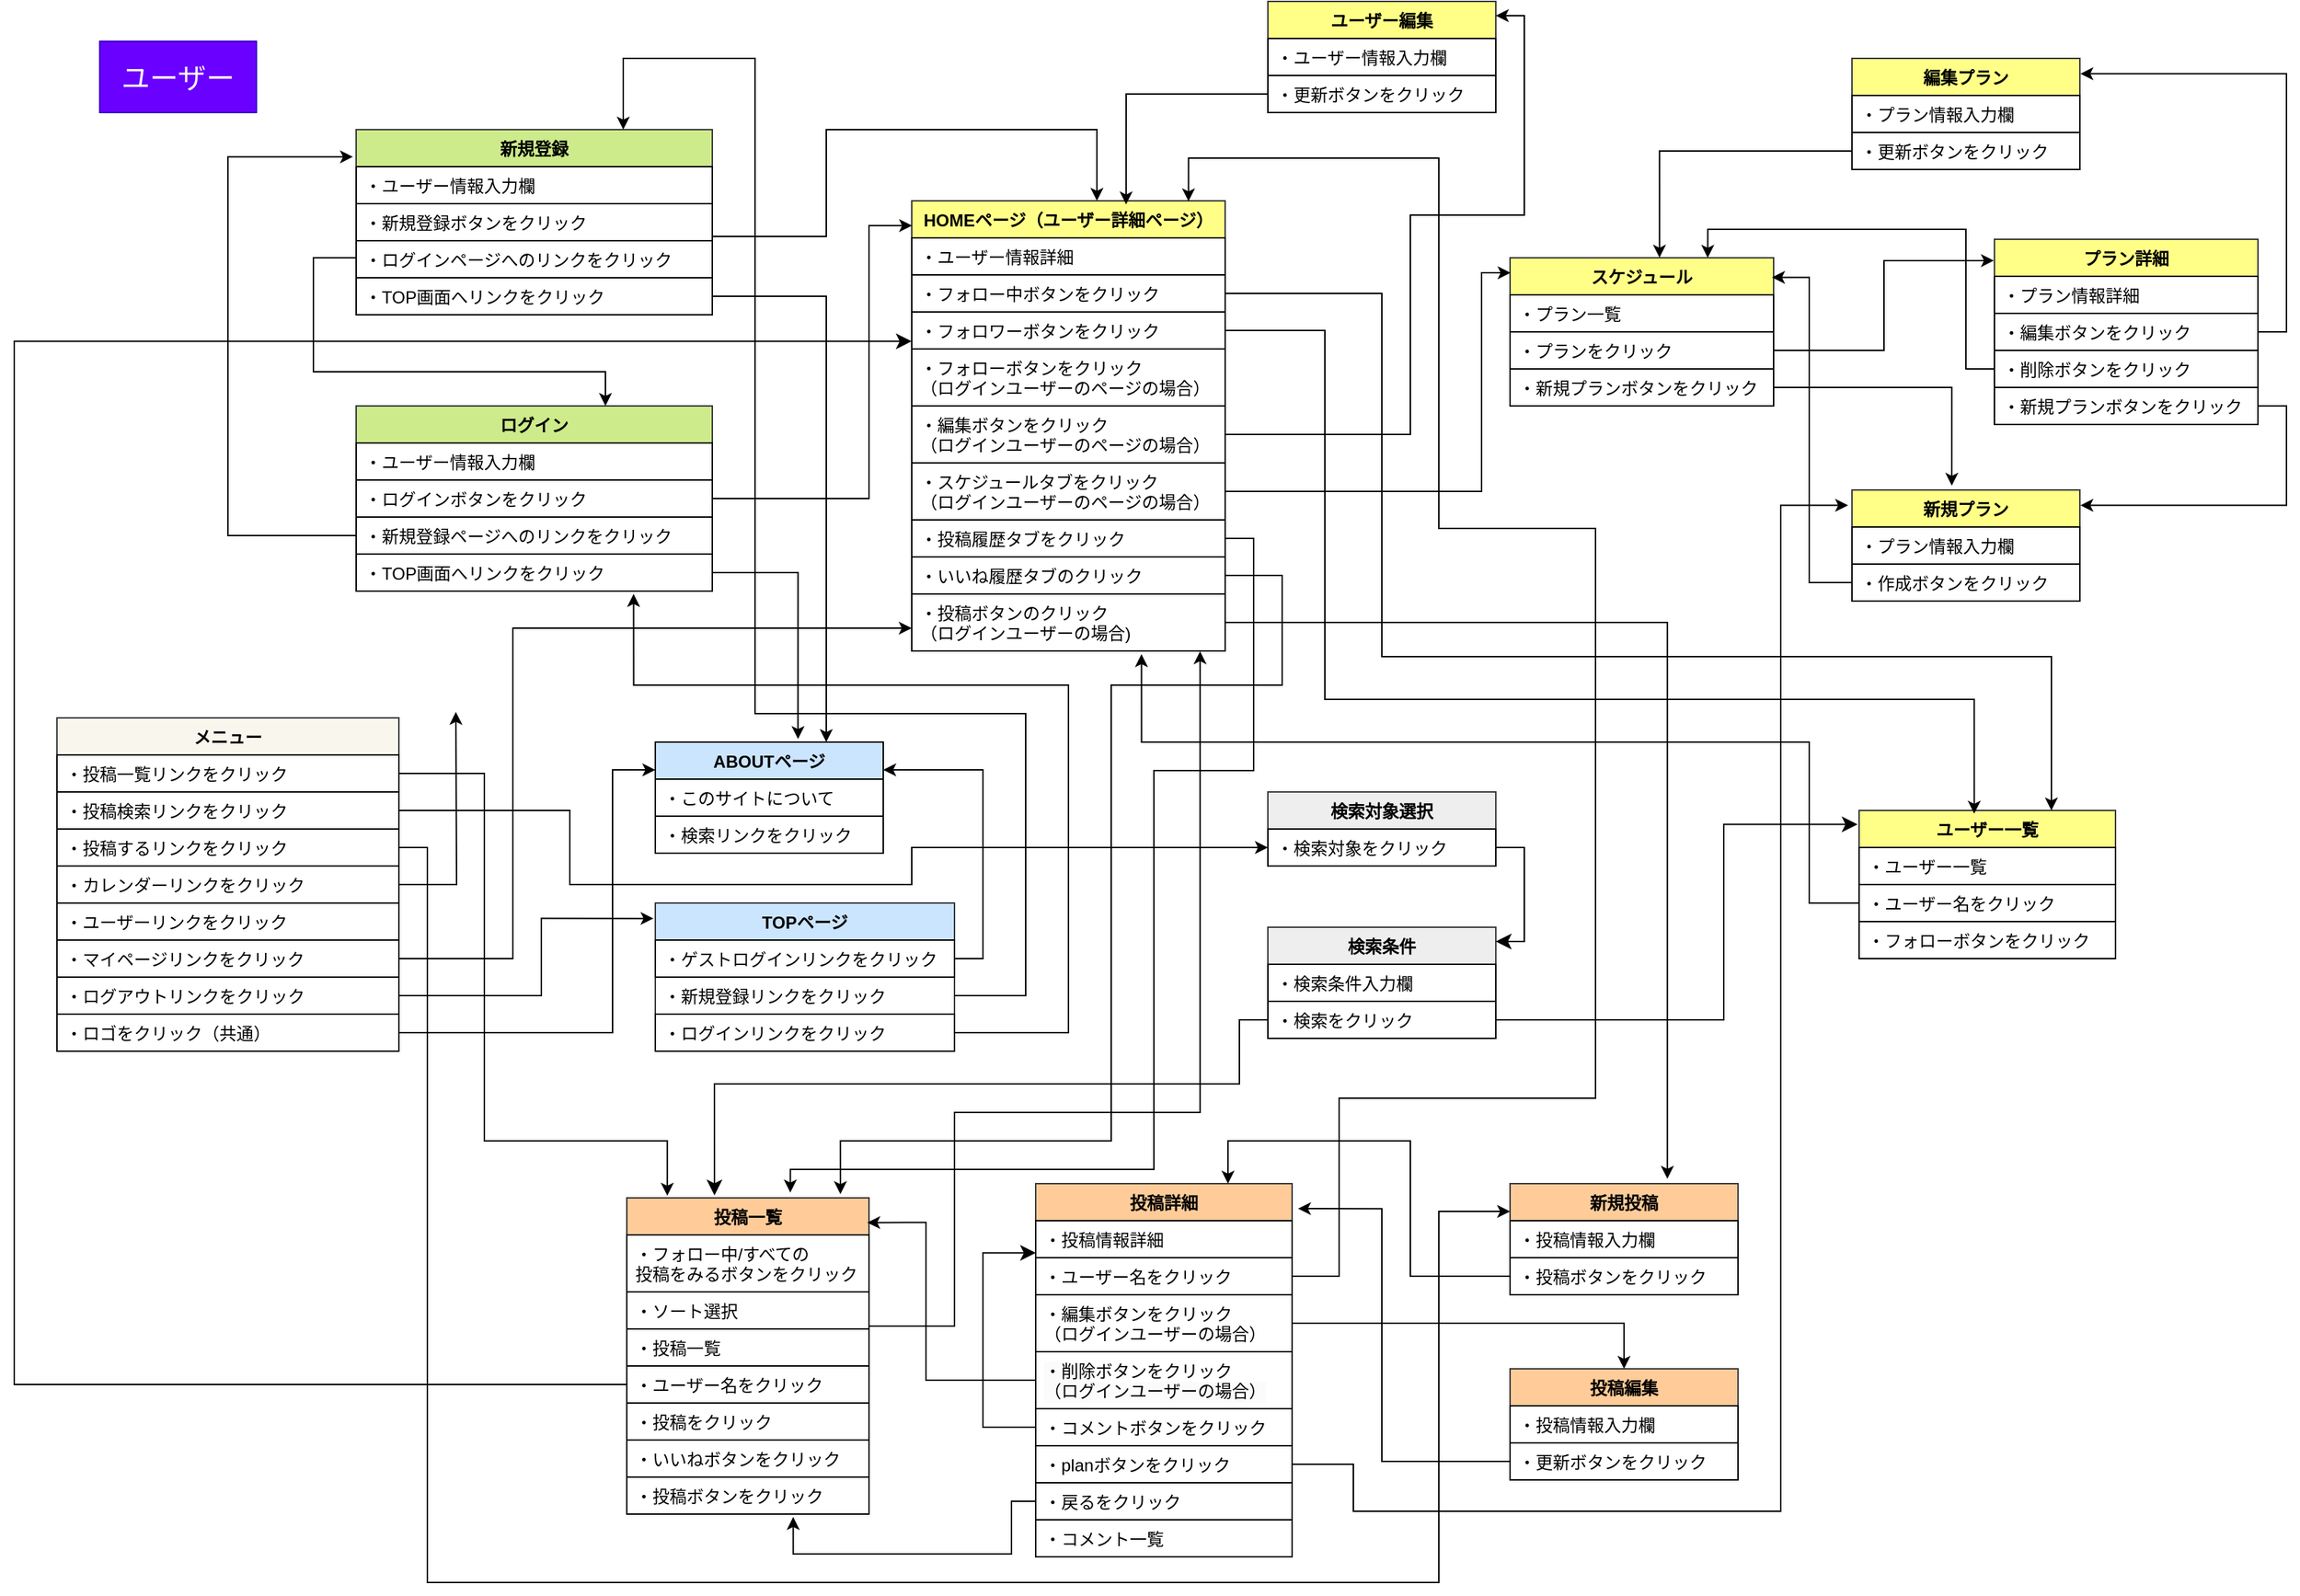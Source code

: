 <mxfile version="24.6.2" type="github" pages="2">
  <diagram id="C5RBs43oDa-KdzZeNtuy" name="user">
    <mxGraphModel dx="1050" dy="522" grid="1" gridSize="10" guides="1" tooltips="1" connect="1" arrows="1" fold="1" page="1" pageScale="1" pageWidth="1654" pageHeight="1169" math="0" shadow="0">
      <root>
        <mxCell id="WIyWlLk6GJQsqaUBKTNV-0" />
        <mxCell id="WIyWlLk6GJQsqaUBKTNV-1" parent="WIyWlLk6GJQsqaUBKTNV-0" />
        <mxCell id="aJmdaqg5793rD4GG7WVu-4" value="&lt;font style=&quot;font-size: 20px;&quot;&gt;ユーザー&lt;/font&gt;" style="html=1;whiteSpace=wrap;align=center;verticalAlign=middle;spacingLeft=4;spacingRight=4;fontFamily=Helvetica;fontSize=12;fillColor=#6a00ff;strokeColor=#3700CC;fontColor=#ffffff;" parent="WIyWlLk6GJQsqaUBKTNV-1" vertex="1">
          <mxGeometry x="80" y="78" width="110" height="50" as="geometry" />
        </mxCell>
        <mxCell id="aJmdaqg5793rD4GG7WVu-12" value="TOPページ" style="swimlane;fontStyle=1;align=center;verticalAlign=top;childLayout=stackLayout;horizontal=1;startSize=26;horizontalStack=0;resizeParent=1;resizeParentMax=0;resizeLast=0;collapsible=1;marginBottom=0;whiteSpace=wrap;html=1;strokeColor=#36393d;spacingLeft=4;spacingRight=4;fontFamily=Helvetica;fontSize=12;fillColor=#cce5ff;" parent="WIyWlLk6GJQsqaUBKTNV-1" vertex="1">
          <mxGeometry x="470" y="683" width="210" height="104" as="geometry" />
        </mxCell>
        <mxCell id="aJmdaqg5793rD4GG7WVu-13" value="・ゲストログインリンクをクリック" style="text;strokeColor=default;fillColor=none;align=left;verticalAlign=top;spacingLeft=4;spacingRight=4;overflow=hidden;rotatable=0;points=[[0,0.5],[1,0.5]];portConstraint=eastwest;whiteSpace=wrap;html=1;fontFamily=Helvetica;fontSize=12;fontColor=default;" parent="aJmdaqg5793rD4GG7WVu-12" vertex="1">
          <mxGeometry y="26" width="210" height="26" as="geometry" />
        </mxCell>
        <mxCell id="aJmdaqg5793rD4GG7WVu-15" value="・新規登録リンクをクリック" style="text;strokeColor=none;fillColor=none;align=left;verticalAlign=top;spacingLeft=4;spacingRight=4;overflow=hidden;rotatable=0;points=[[0,0.5],[1,0.5]];portConstraint=eastwest;whiteSpace=wrap;html=1;fontFamily=Helvetica;fontSize=12;fontColor=default;" parent="aJmdaqg5793rD4GG7WVu-12" vertex="1">
          <mxGeometry y="52" width="210" height="26" as="geometry" />
        </mxCell>
        <mxCell id="aJmdaqg5793rD4GG7WVu-17" value="・ログインリンクをクリック" style="text;strokeColor=default;fillColor=none;align=left;verticalAlign=top;spacingLeft=4;spacingRight=4;overflow=hidden;rotatable=0;points=[[0,0.5],[1,0.5]];portConstraint=eastwest;whiteSpace=wrap;html=1;fontFamily=Helvetica;fontSize=12;fontColor=default;" parent="aJmdaqg5793rD4GG7WVu-12" vertex="1">
          <mxGeometry y="78" width="210" height="26" as="geometry" />
        </mxCell>
        <mxCell id="aJmdaqg5793rD4GG7WVu-23" value="メニュー" style="swimlane;fontStyle=1;align=center;verticalAlign=top;childLayout=stackLayout;horizontal=1;startSize=26;horizontalStack=0;resizeParent=1;resizeParentMax=0;resizeLast=0;collapsible=1;marginBottom=0;whiteSpace=wrap;html=1;strokeColor=#36393d;spacingLeft=4;spacingRight=4;fontFamily=Helvetica;fontSize=12;fillColor=#f9f7ed;" parent="WIyWlLk6GJQsqaUBKTNV-1" vertex="1">
          <mxGeometry x="50" y="553" width="240" height="234" as="geometry" />
        </mxCell>
        <mxCell id="aJmdaqg5793rD4GG7WVu-24" value="・投稿一覧リンクをクリック" style="text;strokeColor=default;fillColor=none;align=left;verticalAlign=top;spacingLeft=4;spacingRight=4;overflow=hidden;rotatable=0;points=[[0,0.5],[1,0.5]];portConstraint=eastwest;whiteSpace=wrap;html=1;fontFamily=Helvetica;fontSize=12;fontColor=default;" parent="aJmdaqg5793rD4GG7WVu-23" vertex="1">
          <mxGeometry y="26" width="240" height="26" as="geometry" />
        </mxCell>
        <mxCell id="aJmdaqg5793rD4GG7WVu-29" value="・投稿検索リンクをクリック" style="text;strokeColor=default;fillColor=none;align=left;verticalAlign=top;spacingLeft=4;spacingRight=4;overflow=hidden;rotatable=0;points=[[0,0.5],[1,0.5]];portConstraint=eastwest;whiteSpace=wrap;html=1;fontFamily=Helvetica;fontSize=12;fontColor=default;" parent="aJmdaqg5793rD4GG7WVu-23" vertex="1">
          <mxGeometry y="52" width="240" height="26" as="geometry" />
        </mxCell>
        <mxCell id="aJmdaqg5793rD4GG7WVu-26" value="・投稿するリンクをクリック" style="text;strokeColor=default;fillColor=none;align=left;verticalAlign=top;spacingLeft=4;spacingRight=4;overflow=hidden;rotatable=0;points=[[0,0.5],[1,0.5]];portConstraint=eastwest;whiteSpace=wrap;html=1;fontFamily=Helvetica;fontSize=12;fontColor=default;" parent="aJmdaqg5793rD4GG7WVu-23" vertex="1">
          <mxGeometry y="78" width="240" height="26" as="geometry" />
        </mxCell>
        <mxCell id="tafpIlx9KKtTfrQnw6zk-0" style="edgeStyle=orthogonalEdgeStyle;rounded=0;orthogonalLoop=1;jettySize=auto;html=1;exitX=1;exitY=0.5;exitDx=0;exitDy=0;" edge="1" parent="aJmdaqg5793rD4GG7WVu-23" source="aJmdaqg5793rD4GG7WVu-31">
          <mxGeometry relative="1" as="geometry">
            <mxPoint x="280" y="-4.2" as="targetPoint" />
          </mxGeometry>
        </mxCell>
        <mxCell id="aJmdaqg5793rD4GG7WVu-31" value="・カレンダーリンクをクリック" style="text;strokeColor=default;fillColor=none;align=left;verticalAlign=top;spacingLeft=4;spacingRight=4;overflow=hidden;rotatable=0;points=[[0,0.5],[1,0.5]];portConstraint=eastwest;whiteSpace=wrap;html=1;fontFamily=Helvetica;fontSize=12;fontColor=default;" parent="aJmdaqg5793rD4GG7WVu-23" vertex="1">
          <mxGeometry y="104" width="240" height="26" as="geometry" />
        </mxCell>
        <mxCell id="aJmdaqg5793rD4GG7WVu-33" value="・ユーザーリンクをクリック" style="text;strokeColor=default;fillColor=none;align=left;verticalAlign=top;spacingLeft=4;spacingRight=4;overflow=hidden;rotatable=0;points=[[0,0.5],[1,0.5]];portConstraint=eastwest;whiteSpace=wrap;html=1;fontFamily=Helvetica;fontSize=12;fontColor=default;" parent="aJmdaqg5793rD4GG7WVu-23" vertex="1">
          <mxGeometry y="130" width="240" height="26" as="geometry" />
        </mxCell>
        <mxCell id="aJmdaqg5793rD4GG7WVu-32" value="・マイページリンクをクリック" style="text;strokeColor=default;fillColor=none;align=left;verticalAlign=top;spacingLeft=4;spacingRight=4;overflow=hidden;rotatable=0;points=[[0,0.5],[1,0.5]];portConstraint=eastwest;whiteSpace=wrap;html=1;fontFamily=Helvetica;fontSize=12;fontColor=default;" parent="aJmdaqg5793rD4GG7WVu-23" vertex="1">
          <mxGeometry y="156" width="240" height="26" as="geometry" />
        </mxCell>
        <mxCell id="aJmdaqg5793rD4GG7WVu-30" value="・ログアウトリンクをクリック" style="text;strokeColor=default;fillColor=none;align=left;verticalAlign=top;spacingLeft=4;spacingRight=4;overflow=hidden;rotatable=0;points=[[0,0.5],[1,0.5]];portConstraint=eastwest;whiteSpace=wrap;html=1;fontFamily=Helvetica;fontSize=12;fontColor=default;" parent="aJmdaqg5793rD4GG7WVu-23" vertex="1">
          <mxGeometry y="182" width="240" height="26" as="geometry" />
        </mxCell>
        <mxCell id="aJmdaqg5793rD4GG7WVu-40" value="・ロゴをクリック（共通）" style="text;strokeColor=default;fillColor=none;align=left;verticalAlign=top;spacingLeft=4;spacingRight=4;overflow=hidden;rotatable=0;points=[[0,0.5],[1,0.5]];portConstraint=eastwest;whiteSpace=wrap;html=1;fontFamily=Helvetica;fontSize=12;fontColor=default;" parent="aJmdaqg5793rD4GG7WVu-23" vertex="1">
          <mxGeometry y="208" width="240" height="26" as="geometry" />
        </mxCell>
        <mxCell id="aJmdaqg5793rD4GG7WVu-34" value="新規登録" style="swimlane;fontStyle=1;align=center;verticalAlign=top;childLayout=stackLayout;horizontal=1;startSize=26;horizontalStack=0;resizeParent=1;resizeParentMax=0;resizeLast=0;collapsible=1;marginBottom=0;whiteSpace=wrap;html=1;strokeColor=#36393d;spacingLeft=4;spacingRight=4;fontFamily=Helvetica;fontSize=12;fillColor=#cdeb8b;" parent="WIyWlLk6GJQsqaUBKTNV-1" vertex="1">
          <mxGeometry x="260" y="140" width="250" height="130" as="geometry" />
        </mxCell>
        <mxCell id="aJmdaqg5793rD4GG7WVu-35" value="・ユーザー情報入力欄" style="text;strokeColor=default;fillColor=none;align=left;verticalAlign=top;spacingLeft=4;spacingRight=4;overflow=hidden;rotatable=0;points=[[0,0.5],[1,0.5]];portConstraint=eastwest;whiteSpace=wrap;html=1;fontFamily=Helvetica;fontSize=12;fontColor=default;" parent="aJmdaqg5793rD4GG7WVu-34" vertex="1">
          <mxGeometry y="26" width="250" height="26" as="geometry" />
        </mxCell>
        <mxCell id="aJmdaqg5793rD4GG7WVu-37" value="・新規登録ボタンをクリック" style="text;strokeColor=default;fillColor=none;align=left;verticalAlign=top;spacingLeft=4;spacingRight=4;overflow=hidden;rotatable=0;points=[[0,0.5],[1,0.5]];portConstraint=eastwest;whiteSpace=wrap;html=1;fontFamily=Helvetica;fontSize=12;fontColor=default;" parent="aJmdaqg5793rD4GG7WVu-34" vertex="1">
          <mxGeometry y="52" width="250" height="26" as="geometry" />
        </mxCell>
        <mxCell id="aJmdaqg5793rD4GG7WVu-38" value="・ログインページへのリンクをクリック" style="text;strokeColor=default;fillColor=none;align=left;verticalAlign=top;spacingLeft=4;spacingRight=4;overflow=hidden;rotatable=0;points=[[0,0.5],[1,0.5]];portConstraint=eastwest;whiteSpace=wrap;html=1;fontFamily=Helvetica;fontSize=12;fontColor=default;" parent="aJmdaqg5793rD4GG7WVu-34" vertex="1">
          <mxGeometry y="78" width="250" height="26" as="geometry" />
        </mxCell>
        <mxCell id="gXWrKelRggJMHBv3neNr-60" value="・TOP画面へリンクをクリック" style="text;strokeColor=default;fillColor=none;align=left;verticalAlign=top;spacingLeft=4;spacingRight=4;overflow=hidden;rotatable=0;points=[[0,0.5],[1,0.5]];portConstraint=eastwest;whiteSpace=wrap;html=1;fontFamily=Helvetica;fontSize=12;fontColor=default;" parent="aJmdaqg5793rD4GG7WVu-34" vertex="1">
          <mxGeometry y="104" width="250" height="26" as="geometry" />
        </mxCell>
        <mxCell id="aJmdaqg5793rD4GG7WVu-18" value="ABOUTページ" style="swimlane;fontStyle=1;align=center;verticalAlign=top;childLayout=stackLayout;horizontal=1;startSize=26;horizontalStack=0;resizeParent=1;resizeParentMax=0;resizeLast=0;collapsible=1;marginBottom=0;whiteSpace=wrap;html=1;spacingLeft=4;spacingRight=4;fontFamily=Helvetica;fontSize=12;fillColor=#cce5ff;strokeColor=default;" parent="WIyWlLk6GJQsqaUBKTNV-1" vertex="1">
          <mxGeometry x="470" y="570" width="160" height="78" as="geometry" />
        </mxCell>
        <mxCell id="aJmdaqg5793rD4GG7WVu-21" value="・このサイトについて" style="text;strokeColor=default;fillColor=none;align=left;verticalAlign=top;spacingLeft=4;spacingRight=4;overflow=hidden;rotatable=0;points=[[0,0.5],[1,0.5]];portConstraint=eastwest;whiteSpace=wrap;html=1;fontFamily=Helvetica;fontSize=12;fontColor=default;" parent="aJmdaqg5793rD4GG7WVu-18" vertex="1">
          <mxGeometry y="26" width="160" height="26" as="geometry" />
        </mxCell>
        <mxCell id="aJmdaqg5793rD4GG7WVu-22" value="・検索リンクをクリック" style="text;strokeColor=default;fillColor=none;align=left;verticalAlign=top;spacingLeft=4;spacingRight=4;overflow=hidden;rotatable=0;points=[[0,0.5],[1,0.5]];portConstraint=eastwest;whiteSpace=wrap;html=1;fontFamily=Helvetica;fontSize=12;fontColor=default;" parent="aJmdaqg5793rD4GG7WVu-18" vertex="1">
          <mxGeometry y="52" width="160" height="26" as="geometry" />
        </mxCell>
        <mxCell id="aJmdaqg5793rD4GG7WVu-43" value="ログイン" style="swimlane;fontStyle=1;align=center;verticalAlign=top;childLayout=stackLayout;horizontal=1;startSize=26;horizontalStack=0;resizeParent=1;resizeParentMax=0;resizeLast=0;collapsible=1;marginBottom=0;whiteSpace=wrap;html=1;strokeColor=#36393d;spacingLeft=4;spacingRight=4;fontFamily=Helvetica;fontSize=12;fillColor=#cdeb8b;" parent="WIyWlLk6GJQsqaUBKTNV-1" vertex="1">
          <mxGeometry x="260" y="334" width="250" height="130" as="geometry" />
        </mxCell>
        <mxCell id="aJmdaqg5793rD4GG7WVu-44" value="・ユーザー情報入力欄" style="text;strokeColor=default;fillColor=none;align=left;verticalAlign=top;spacingLeft=4;spacingRight=4;overflow=hidden;rotatable=0;points=[[0,0.5],[1,0.5]];portConstraint=eastwest;whiteSpace=wrap;html=1;fontFamily=Helvetica;fontSize=12;fontColor=default;" parent="aJmdaqg5793rD4GG7WVu-43" vertex="1">
          <mxGeometry y="26" width="250" height="26" as="geometry" />
        </mxCell>
        <mxCell id="aJmdaqg5793rD4GG7WVu-45" value="・ログインボタンをクリック" style="text;strokeColor=default;fillColor=none;align=left;verticalAlign=top;spacingLeft=4;spacingRight=4;overflow=hidden;rotatable=0;points=[[0,0.5],[1,0.5]];portConstraint=eastwest;whiteSpace=wrap;html=1;fontFamily=Helvetica;fontSize=12;fontColor=default;" parent="aJmdaqg5793rD4GG7WVu-43" vertex="1">
          <mxGeometry y="52" width="250" height="26" as="geometry" />
        </mxCell>
        <mxCell id="aJmdaqg5793rD4GG7WVu-46" value="・新規登録ページへのリンクをクリック" style="text;strokeColor=default;fillColor=none;align=left;verticalAlign=top;spacingLeft=4;spacingRight=4;overflow=hidden;rotatable=0;points=[[0,0.5],[1,0.5]];portConstraint=eastwest;whiteSpace=wrap;html=1;fontFamily=Helvetica;fontSize=12;fontColor=default;" parent="aJmdaqg5793rD4GG7WVu-43" vertex="1">
          <mxGeometry y="78" width="250" height="26" as="geometry" />
        </mxCell>
        <mxCell id="aJmdaqg5793rD4GG7WVu-47" value="・TOP画面へリンクをクリック" style="text;strokeColor=default;fillColor=none;align=left;verticalAlign=top;spacingLeft=4;spacingRight=4;overflow=hidden;rotatable=0;points=[[0,0.5],[1,0.5]];portConstraint=eastwest;whiteSpace=wrap;html=1;fontFamily=Helvetica;fontSize=12;fontColor=default;" parent="aJmdaqg5793rD4GG7WVu-43" vertex="1">
          <mxGeometry y="104" width="250" height="26" as="geometry" />
        </mxCell>
        <mxCell id="aJmdaqg5793rD4GG7WVu-48" value="HOMEページ（ユーザー詳細ページ）" style="swimlane;fontStyle=1;align=center;verticalAlign=top;childLayout=stackLayout;horizontal=1;startSize=26;horizontalStack=0;resizeParent=1;resizeParentMax=0;resizeLast=0;collapsible=1;marginBottom=0;whiteSpace=wrap;html=1;strokeColor=#36393d;spacingLeft=4;spacingRight=4;fontFamily=Helvetica;fontSize=12;fillColor=#ffff88;" parent="WIyWlLk6GJQsqaUBKTNV-1" vertex="1">
          <mxGeometry x="650" y="190" width="220" height="316" as="geometry" />
        </mxCell>
        <mxCell id="aJmdaqg5793rD4GG7WVu-49" value="・ユーザー情報詳細" style="text;strokeColor=default;fillColor=none;align=left;verticalAlign=top;spacingLeft=4;spacingRight=4;overflow=hidden;rotatable=0;points=[[0,0.5],[1,0.5]];portConstraint=eastwest;whiteSpace=wrap;html=1;fontFamily=Helvetica;fontSize=12;fontColor=default;" parent="aJmdaqg5793rD4GG7WVu-48" vertex="1">
          <mxGeometry y="26" width="220" height="26" as="geometry" />
        </mxCell>
        <mxCell id="aJmdaqg5793rD4GG7WVu-62" value="・フォロー中ボタンをクリック" style="text;strokeColor=default;fillColor=none;align=left;verticalAlign=top;spacingLeft=4;spacingRight=4;overflow=hidden;rotatable=0;points=[[0,0.5],[1,0.5]];portConstraint=eastwest;whiteSpace=wrap;html=1;fontFamily=Helvetica;fontSize=12;fontColor=default;" parent="aJmdaqg5793rD4GG7WVu-48" vertex="1">
          <mxGeometry y="52" width="220" height="26" as="geometry" />
        </mxCell>
        <mxCell id="aJmdaqg5793rD4GG7WVu-61" value="・フォロワーボタンをクリック" style="text;strokeColor=default;fillColor=none;align=left;verticalAlign=top;spacingLeft=4;spacingRight=4;overflow=hidden;rotatable=0;points=[[0,0.5],[1,0.5]];portConstraint=eastwest;whiteSpace=wrap;html=1;fontFamily=Helvetica;fontSize=12;fontColor=default;" parent="aJmdaqg5793rD4GG7WVu-48" vertex="1">
          <mxGeometry y="78" width="220" height="26" as="geometry" />
        </mxCell>
        <mxCell id="aJmdaqg5793rD4GG7WVu-98" value="・フォローボタンをクリック&lt;div&gt;（&lt;span style=&quot;background-color: initial;&quot;&gt;ログインユーザーのページの場合&lt;/span&gt;&lt;span style=&quot;background-color: initial;&quot;&gt;）&lt;/span&gt;&lt;/div&gt;" style="text;strokeColor=default;fillColor=none;align=left;verticalAlign=top;spacingLeft=4;spacingRight=4;overflow=hidden;rotatable=0;points=[[0,0.5],[1,0.5]];portConstraint=eastwest;whiteSpace=wrap;html=1;fontFamily=Helvetica;fontSize=12;fontColor=default;" parent="aJmdaqg5793rD4GG7WVu-48" vertex="1">
          <mxGeometry y="104" width="220" height="40" as="geometry" />
        </mxCell>
        <mxCell id="aJmdaqg5793rD4GG7WVu-59" value="・編集ボタンをクリック&lt;div&gt;（ログインユーザーのページの場合）&lt;br&gt;&lt;/div&gt;" style="text;strokeColor=default;fillColor=none;align=left;verticalAlign=top;spacingLeft=4;spacingRight=4;overflow=hidden;rotatable=0;points=[[0,0.5],[1,0.5]];portConstraint=eastwest;whiteSpace=wrap;html=1;fontFamily=Helvetica;fontSize=12;fontColor=default;" parent="aJmdaqg5793rD4GG7WVu-48" vertex="1">
          <mxGeometry y="144" width="220" height="40" as="geometry" />
        </mxCell>
        <mxCell id="aJmdaqg5793rD4GG7WVu-51" value="・スケジュールタブをクリック&lt;div&gt;（ログインユーザーのページの場合）&lt;br&gt;&lt;/div&gt;" style="text;strokeColor=default;fillColor=none;align=left;verticalAlign=top;spacingLeft=4;spacingRight=4;overflow=hidden;rotatable=0;points=[[0,0.5],[1,0.5]];portConstraint=eastwest;whiteSpace=wrap;html=1;fontFamily=Helvetica;fontSize=12;fontColor=default;" parent="aJmdaqg5793rD4GG7WVu-48" vertex="1">
          <mxGeometry y="184" width="220" height="40" as="geometry" />
        </mxCell>
        <mxCell id="aJmdaqg5793rD4GG7WVu-52" value="・投稿履歴タブをクリック" style="text;strokeColor=default;fillColor=none;align=left;verticalAlign=top;spacingLeft=4;spacingRight=4;overflow=hidden;rotatable=0;points=[[0,0.5],[1,0.5]];portConstraint=eastwest;whiteSpace=wrap;html=1;fontFamily=Helvetica;fontSize=12;fontColor=default;" parent="aJmdaqg5793rD4GG7WVu-48" vertex="1">
          <mxGeometry y="224" width="220" height="26" as="geometry" />
        </mxCell>
        <mxCell id="aJmdaqg5793rD4GG7WVu-53" value="・いいね履歴タブのクリック" style="text;strokeColor=default;fillColor=none;align=left;verticalAlign=top;spacingLeft=4;spacingRight=4;overflow=hidden;rotatable=0;points=[[0,0.5],[1,0.5]];portConstraint=eastwest;whiteSpace=wrap;html=1;fontFamily=Helvetica;fontSize=12;fontColor=default;" parent="aJmdaqg5793rD4GG7WVu-48" vertex="1">
          <mxGeometry y="250" width="220" height="26" as="geometry" />
        </mxCell>
        <mxCell id="aJmdaqg5793rD4GG7WVu-87" value="・投稿ボタンのクリック&lt;div&gt;（ログインユーザーの場合)&lt;/div&gt;" style="text;strokeColor=default;fillColor=none;align=left;verticalAlign=top;spacingLeft=4;spacingRight=4;overflow=hidden;rotatable=0;points=[[0,0.5],[1,0.5]];portConstraint=eastwest;whiteSpace=wrap;html=1;fontFamily=Helvetica;fontSize=12;fontColor=default;" parent="aJmdaqg5793rD4GG7WVu-48" vertex="1">
          <mxGeometry y="276" width="220" height="40" as="geometry" />
        </mxCell>
        <mxCell id="aJmdaqg5793rD4GG7WVu-55" value="投稿一覧" style="swimlane;fontStyle=1;align=center;verticalAlign=top;childLayout=stackLayout;horizontal=1;startSize=26;horizontalStack=0;resizeParent=1;resizeParentMax=0;resizeLast=0;collapsible=1;marginBottom=0;whiteSpace=wrap;html=1;strokeColor=#36393d;spacingLeft=4;spacingRight=4;fontFamily=Helvetica;fontSize=12;fillColor=#ffcc99;" parent="WIyWlLk6GJQsqaUBKTNV-1" vertex="1">
          <mxGeometry x="450" y="890" width="170" height="222" as="geometry" />
        </mxCell>
        <mxCell id="i3Fds2Yqim_5rq6Oqxik-10" value="・フォロー中/すべての&lt;div&gt;投稿をみるボタンをクリック&lt;/div&gt;" style="text;strokeColor=default;fillColor=none;align=left;verticalAlign=top;spacingLeft=4;spacingRight=4;overflow=hidden;rotatable=0;points=[[0,0.5],[1,0.5]];portConstraint=eastwest;whiteSpace=wrap;html=1;fontFamily=Helvetica;fontSize=12;fontColor=default;" parent="aJmdaqg5793rD4GG7WVu-55" vertex="1">
          <mxGeometry y="26" width="170" height="40" as="geometry" />
        </mxCell>
        <mxCell id="aJmdaqg5793rD4GG7WVu-131" value="・ソート選択" style="text;strokeColor=default;fillColor=none;align=left;verticalAlign=top;spacingLeft=4;spacingRight=4;overflow=hidden;rotatable=0;points=[[0,0.5],[1,0.5]];portConstraint=eastwest;whiteSpace=wrap;html=1;fontFamily=Helvetica;fontSize=12;fontColor=default;" parent="aJmdaqg5793rD4GG7WVu-55" vertex="1">
          <mxGeometry y="66" width="170" height="26" as="geometry" />
        </mxCell>
        <mxCell id="aJmdaqg5793rD4GG7WVu-56" value="・投稿一覧" style="text;strokeColor=default;fillColor=none;align=left;verticalAlign=top;spacingLeft=4;spacingRight=4;overflow=hidden;rotatable=0;points=[[0,0.5],[1,0.5]];portConstraint=eastwest;whiteSpace=wrap;html=1;fontFamily=Helvetica;fontSize=12;fontColor=default;" parent="aJmdaqg5793rD4GG7WVu-55" vertex="1">
          <mxGeometry y="92" width="170" height="26" as="geometry" />
        </mxCell>
        <mxCell id="aJmdaqg5793rD4GG7WVu-63" value="・ユーザー名をクリック" style="text;strokeColor=default;fillColor=none;align=left;verticalAlign=top;spacingLeft=4;spacingRight=4;overflow=hidden;rotatable=0;points=[[0,0.5],[1,0.5]];portConstraint=eastwest;whiteSpace=wrap;html=1;fontFamily=Helvetica;fontSize=12;fontColor=default;" parent="aJmdaqg5793rD4GG7WVu-55" vertex="1">
          <mxGeometry y="118" width="170" height="26" as="geometry" />
        </mxCell>
        <mxCell id="aJmdaqg5793rD4GG7WVu-58" value="・投稿をクリック" style="text;strokeColor=default;fillColor=none;align=left;verticalAlign=top;spacingLeft=4;spacingRight=4;overflow=hidden;rotatable=0;points=[[0,0.5],[1,0.5]];portConstraint=eastwest;whiteSpace=wrap;html=1;fontFamily=Helvetica;fontSize=12;fontColor=default;" parent="aJmdaqg5793rD4GG7WVu-55" vertex="1">
          <mxGeometry y="144" width="170" height="26" as="geometry" />
        </mxCell>
        <mxCell id="aJmdaqg5793rD4GG7WVu-70" value="・いいねボタンをクリック" style="text;strokeColor=default;fillColor=none;align=left;verticalAlign=top;spacingLeft=4;spacingRight=4;overflow=hidden;rotatable=0;points=[[0,0.5],[1,0.5]];portConstraint=eastwest;whiteSpace=wrap;html=1;fontFamily=Helvetica;fontSize=12;fontColor=default;" parent="aJmdaqg5793rD4GG7WVu-55" vertex="1">
          <mxGeometry y="170" width="170" height="26" as="geometry" />
        </mxCell>
        <mxCell id="aJmdaqg5793rD4GG7WVu-88" value="・投稿ボタンをクリック" style="text;strokeColor=default;fillColor=none;align=left;verticalAlign=top;spacingLeft=4;spacingRight=4;overflow=hidden;rotatable=0;points=[[0,0.5],[1,0.5]];portConstraint=eastwest;whiteSpace=wrap;html=1;fontFamily=Helvetica;fontSize=12;fontColor=default;" parent="aJmdaqg5793rD4GG7WVu-55" vertex="1">
          <mxGeometry y="196" width="170" height="26" as="geometry" />
        </mxCell>
        <mxCell id="aJmdaqg5793rD4GG7WVu-76" value="投稿詳細" style="swimlane;fontStyle=1;align=center;verticalAlign=top;childLayout=stackLayout;horizontal=1;startSize=26;horizontalStack=0;resizeParent=1;resizeParentMax=0;resizeLast=0;collapsible=1;marginBottom=0;whiteSpace=wrap;html=1;strokeColor=#36393d;spacingLeft=4;spacingRight=4;fontFamily=Helvetica;fontSize=12;fillColor=#ffcc99;" parent="WIyWlLk6GJQsqaUBKTNV-1" vertex="1">
          <mxGeometry x="737" y="880" width="180" height="262" as="geometry" />
        </mxCell>
        <mxCell id="aJmdaqg5793rD4GG7WVu-77" value="・投稿情報詳細" style="text;strokeColor=default;fillColor=none;align=left;verticalAlign=top;spacingLeft=4;spacingRight=4;overflow=hidden;rotatable=0;points=[[0,0.5],[1,0.5]];portConstraint=eastwest;whiteSpace=wrap;html=1;fontFamily=Helvetica;fontSize=12;fontColor=default;" parent="aJmdaqg5793rD4GG7WVu-76" vertex="1">
          <mxGeometry y="26" width="180" height="26" as="geometry" />
        </mxCell>
        <mxCell id="aJmdaqg5793rD4GG7WVu-78" value="・ユーザー名をクリック" style="text;strokeColor=default;fillColor=none;align=left;verticalAlign=top;spacingLeft=4;spacingRight=4;overflow=hidden;rotatable=0;points=[[0,0.5],[1,0.5]];portConstraint=eastwest;whiteSpace=wrap;html=1;fontFamily=Helvetica;fontSize=12;fontColor=default;" parent="aJmdaqg5793rD4GG7WVu-76" vertex="1">
          <mxGeometry y="52" width="180" height="26" as="geometry" />
        </mxCell>
        <mxCell id="aJmdaqg5793rD4GG7WVu-81" value="・編集ボタンをクリック&lt;div&gt;（ログインユーザーの場合）&lt;/div&gt;" style="text;strokeColor=default;fillColor=none;align=left;verticalAlign=top;spacingLeft=4;spacingRight=4;overflow=hidden;rotatable=0;points=[[0,0.5],[1,0.5]];portConstraint=eastwest;whiteSpace=wrap;html=1;fontFamily=Helvetica;fontSize=12;fontColor=default;" parent="aJmdaqg5793rD4GG7WVu-76" vertex="1">
          <mxGeometry y="78" width="180" height="40" as="geometry" />
        </mxCell>
        <mxCell id="aJmdaqg5793rD4GG7WVu-125" value="&lt;span style=&quot;color: rgb(0, 0, 0); font-family: Helvetica; font-size: 12px; font-style: normal; font-variant-ligatures: normal; font-variant-caps: normal; font-weight: 400; letter-spacing: normal; orphans: 2; text-align: left; text-indent: 0px; text-transform: none; widows: 2; word-spacing: 0px; -webkit-text-stroke-width: 0px; white-space: normal; background-color: rgb(251, 251, 251); text-decoration-thickness: initial; text-decoration-style: initial; text-decoration-color: initial; display: inline !important; float: none;&quot;&gt;・削除&lt;/span&gt;ボタンをクリック&lt;div&gt;&lt;div style=&quot;forced-color-adjust: none; color: rgb(0, 0, 0); font-family: Helvetica; font-size: 12px; font-style: normal; font-variant-ligatures: normal; font-variant-caps: normal; font-weight: 400; letter-spacing: normal; orphans: 2; text-align: left; text-indent: 0px; text-transform: none; widows: 2; word-spacing: 0px; -webkit-text-stroke-width: 0px; white-space: normal; background-color: rgb(251, 251, 251); text-decoration-thickness: initial; text-decoration-style: initial; text-decoration-color: initial;&quot;&gt;（ログインユーザーの場合）&lt;/div&gt;&lt;/div&gt;" style="text;strokeColor=default;fillColor=none;align=left;verticalAlign=top;spacingLeft=4;spacingRight=4;overflow=hidden;rotatable=0;points=[[0,0.5],[1,0.5]];portConstraint=eastwest;whiteSpace=wrap;html=1;fontFamily=Helvetica;fontSize=12;fontColor=default;" parent="aJmdaqg5793rD4GG7WVu-76" vertex="1">
          <mxGeometry y="118" width="180" height="40" as="geometry" />
        </mxCell>
        <mxCell id="aJmdaqg5793rD4GG7WVu-79" value="・コメントボタンをクリック" style="text;strokeColor=default;fillColor=none;align=left;verticalAlign=top;spacingLeft=4;spacingRight=4;overflow=hidden;rotatable=0;points=[[0,0.5],[1,0.5]];portConstraint=eastwest;whiteSpace=wrap;html=1;fontFamily=Helvetica;fontSize=12;fontColor=default;" parent="aJmdaqg5793rD4GG7WVu-76" vertex="1">
          <mxGeometry y="158" width="180" height="26" as="geometry" />
        </mxCell>
        <mxCell id="aJmdaqg5793rD4GG7WVu-82" value="・planボタンをクリック" style="text;strokeColor=default;fillColor=none;align=left;verticalAlign=top;spacingLeft=4;spacingRight=4;overflow=hidden;rotatable=0;points=[[0,0.5],[1,0.5]];portConstraint=eastwest;whiteSpace=wrap;html=1;fontFamily=Helvetica;fontSize=12;fontColor=default;" parent="aJmdaqg5793rD4GG7WVu-76" vertex="1">
          <mxGeometry y="184" width="180" height="26" as="geometry" />
        </mxCell>
        <mxCell id="aJmdaqg5793rD4GG7WVu-80" value="・戻るをクリック" style="text;strokeColor=default;fillColor=none;align=left;verticalAlign=top;spacingLeft=4;spacingRight=4;overflow=hidden;rotatable=0;points=[[0,0.5],[1,0.5]];portConstraint=eastwest;whiteSpace=wrap;html=1;fontFamily=Helvetica;fontSize=12;fontColor=default;" parent="aJmdaqg5793rD4GG7WVu-76" vertex="1">
          <mxGeometry y="210" width="180" height="26" as="geometry" />
        </mxCell>
        <mxCell id="aJmdaqg5793rD4GG7WVu-132" value="・コメント一覧" style="text;strokeColor=default;fillColor=none;align=left;verticalAlign=top;spacingLeft=4;spacingRight=4;overflow=hidden;rotatable=0;points=[[0,0.5],[1,0.5]];portConstraint=eastwest;whiteSpace=wrap;html=1;fontFamily=Helvetica;fontSize=12;fontColor=default;" parent="aJmdaqg5793rD4GG7WVu-76" vertex="1">
          <mxGeometry y="236" width="180" height="26" as="geometry" />
        </mxCell>
        <mxCell id="i3Fds2Yqim_5rq6Oqxik-3" style="edgeStyle=orthogonalEdgeStyle;rounded=0;orthogonalLoop=1;jettySize=auto;html=1;exitX=0;exitY=0.5;exitDx=0;exitDy=0;entryX=0.001;entryY=-0.131;entryDx=0;entryDy=0;entryPerimeter=0;fontSize=12;startSize=8;endSize=8;" parent="aJmdaqg5793rD4GG7WVu-76" source="aJmdaqg5793rD4GG7WVu-79" target="aJmdaqg5793rD4GG7WVu-78" edge="1">
          <mxGeometry relative="1" as="geometry">
            <Array as="points">
              <mxPoint x="-37" y="171" />
              <mxPoint x="-37" y="49" />
            </Array>
          </mxGeometry>
        </mxCell>
        <mxCell id="aJmdaqg5793rD4GG7WVu-83" value="投稿編集" style="swimlane;fontStyle=1;align=center;verticalAlign=top;childLayout=stackLayout;horizontal=1;startSize=26;horizontalStack=0;resizeParent=1;resizeParentMax=0;resizeLast=0;collapsible=1;marginBottom=0;whiteSpace=wrap;html=1;strokeColor=#36393d;spacingLeft=4;spacingRight=4;fontFamily=Helvetica;fontSize=12;fillColor=#ffcc99;" parent="WIyWlLk6GJQsqaUBKTNV-1" vertex="1">
          <mxGeometry x="1070" y="1010" width="160" height="78" as="geometry" />
        </mxCell>
        <mxCell id="aJmdaqg5793rD4GG7WVu-84" value="・投稿情報入力欄" style="text;strokeColor=default;fillColor=none;align=left;verticalAlign=top;spacingLeft=4;spacingRight=4;overflow=hidden;rotatable=0;points=[[0,0.5],[1,0.5]];portConstraint=eastwest;whiteSpace=wrap;html=1;fontFamily=Helvetica;fontSize=12;fontColor=default;" parent="aJmdaqg5793rD4GG7WVu-83" vertex="1">
          <mxGeometry y="26" width="160" height="26" as="geometry" />
        </mxCell>
        <mxCell id="aJmdaqg5793rD4GG7WVu-86" value="・更新ボタンをクリック" style="text;strokeColor=default;fillColor=none;align=left;verticalAlign=top;spacingLeft=4;spacingRight=4;overflow=hidden;rotatable=0;points=[[0,0.5],[1,0.5]];portConstraint=eastwest;whiteSpace=wrap;html=1;fontFamily=Helvetica;fontSize=12;fontColor=default;" parent="aJmdaqg5793rD4GG7WVu-83" vertex="1">
          <mxGeometry y="52" width="160" height="26" as="geometry" />
        </mxCell>
        <mxCell id="aJmdaqg5793rD4GG7WVu-89" value="新規投稿" style="swimlane;fontStyle=1;align=center;verticalAlign=top;childLayout=stackLayout;horizontal=1;startSize=26;horizontalStack=0;resizeParent=1;resizeParentMax=0;resizeLast=0;collapsible=1;marginBottom=0;whiteSpace=wrap;html=1;strokeColor=#36393d;spacingLeft=4;spacingRight=4;fontFamily=Helvetica;fontSize=12;fillColor=#ffcc99;" parent="WIyWlLk6GJQsqaUBKTNV-1" vertex="1">
          <mxGeometry x="1070" y="880" width="160" height="78" as="geometry" />
        </mxCell>
        <mxCell id="aJmdaqg5793rD4GG7WVu-90" value="・投稿情報入力欄" style="text;strokeColor=default;fillColor=none;align=left;verticalAlign=top;spacingLeft=4;spacingRight=4;overflow=hidden;rotatable=0;points=[[0,0.5],[1,0.5]];portConstraint=eastwest;whiteSpace=wrap;html=1;fontFamily=Helvetica;fontSize=12;fontColor=default;" parent="aJmdaqg5793rD4GG7WVu-89" vertex="1">
          <mxGeometry y="26" width="160" height="26" as="geometry" />
        </mxCell>
        <mxCell id="aJmdaqg5793rD4GG7WVu-92" value="・投稿ボタンをクリック" style="text;strokeColor=default;fillColor=none;align=left;verticalAlign=top;spacingLeft=4;spacingRight=4;overflow=hidden;rotatable=0;points=[[0,0.5],[1,0.5]];portConstraint=eastwest;whiteSpace=wrap;html=1;fontFamily=Helvetica;fontSize=12;fontColor=default;" parent="aJmdaqg5793rD4GG7WVu-89" vertex="1">
          <mxGeometry y="52" width="160" height="26" as="geometry" />
        </mxCell>
        <mxCell id="aJmdaqg5793rD4GG7WVu-94" value="ユーザー一覧" style="swimlane;fontStyle=1;align=center;verticalAlign=top;childLayout=stackLayout;horizontal=1;startSize=26;horizontalStack=0;resizeParent=1;resizeParentMax=0;resizeLast=0;collapsible=1;marginBottom=0;whiteSpace=wrap;html=1;strokeColor=#36393d;spacingLeft=4;spacingRight=4;fontFamily=Helvetica;fontSize=12;fillColor=#ffff88;" parent="WIyWlLk6GJQsqaUBKTNV-1" vertex="1">
          <mxGeometry x="1315" y="618" width="180" height="104" as="geometry" />
        </mxCell>
        <mxCell id="aJmdaqg5793rD4GG7WVu-95" value="・ユーザー一覧" style="text;strokeColor=default;fillColor=none;align=left;verticalAlign=top;spacingLeft=4;spacingRight=4;overflow=hidden;rotatable=0;points=[[0,0.5],[1,0.5]];portConstraint=eastwest;whiteSpace=wrap;html=1;fontFamily=Helvetica;fontSize=12;fontColor=default;" parent="aJmdaqg5793rD4GG7WVu-94" vertex="1">
          <mxGeometry y="26" width="180" height="26" as="geometry" />
        </mxCell>
        <mxCell id="aJmdaqg5793rD4GG7WVu-97" value="・ユーザー名をクリック" style="text;strokeColor=default;fillColor=none;align=left;verticalAlign=top;spacingLeft=4;spacingRight=4;overflow=hidden;rotatable=0;points=[[0,0.5],[1,0.5]];portConstraint=eastwest;whiteSpace=wrap;html=1;fontFamily=Helvetica;fontSize=12;fontColor=default;" parent="aJmdaqg5793rD4GG7WVu-94" vertex="1">
          <mxGeometry y="52" width="180" height="26" as="geometry" />
        </mxCell>
        <mxCell id="aJmdaqg5793rD4GG7WVu-99" value="・フォローボタンをクリック" style="text;strokeColor=default;fillColor=none;align=left;verticalAlign=top;spacingLeft=4;spacingRight=4;overflow=hidden;rotatable=0;points=[[0,0.5],[1,0.5]];portConstraint=eastwest;whiteSpace=wrap;html=1;fontFamily=Helvetica;fontSize=12;fontColor=default;" parent="aJmdaqg5793rD4GG7WVu-94" vertex="1">
          <mxGeometry y="78" width="180" height="26" as="geometry" />
        </mxCell>
        <mxCell id="aJmdaqg5793rD4GG7WVu-100" value="ユーザー編集" style="swimlane;fontStyle=1;align=center;verticalAlign=top;childLayout=stackLayout;horizontal=1;startSize=26;horizontalStack=0;resizeParent=1;resizeParentMax=0;resizeLast=0;collapsible=1;marginBottom=0;whiteSpace=wrap;html=1;strokeColor=#36393d;spacingLeft=4;spacingRight=4;fontFamily=Helvetica;fontSize=12;fillColor=#ffff88;" parent="WIyWlLk6GJQsqaUBKTNV-1" vertex="1">
          <mxGeometry x="900" y="50" width="160" height="78" as="geometry" />
        </mxCell>
        <mxCell id="aJmdaqg5793rD4GG7WVu-101" value="・ユーザー情報入力欄" style="text;strokeColor=default;fillColor=none;align=left;verticalAlign=top;spacingLeft=4;spacingRight=4;overflow=hidden;rotatable=0;points=[[0,0.5],[1,0.5]];portConstraint=eastwest;whiteSpace=wrap;html=1;fontFamily=Helvetica;fontSize=12;fontColor=default;" parent="aJmdaqg5793rD4GG7WVu-100" vertex="1">
          <mxGeometry y="26" width="160" height="26" as="geometry" />
        </mxCell>
        <mxCell id="aJmdaqg5793rD4GG7WVu-103" value="・更新ボタンをクリック" style="text;strokeColor=default;fillColor=none;align=left;verticalAlign=top;spacingLeft=4;spacingRight=4;overflow=hidden;rotatable=0;points=[[0,0.5],[1,0.5]];portConstraint=eastwest;whiteSpace=wrap;html=1;fontFamily=Helvetica;fontSize=12;fontColor=default;" parent="aJmdaqg5793rD4GG7WVu-100" vertex="1">
          <mxGeometry y="52" width="160" height="26" as="geometry" />
        </mxCell>
        <mxCell id="aJmdaqg5793rD4GG7WVu-108" value="スケジュール" style="swimlane;fontStyle=1;align=center;verticalAlign=top;childLayout=stackLayout;horizontal=1;startSize=26;horizontalStack=0;resizeParent=1;resizeParentMax=0;resizeLast=0;collapsible=1;marginBottom=0;whiteSpace=wrap;html=1;strokeColor=#36393d;spacingLeft=4;spacingRight=4;fontFamily=Helvetica;fontSize=12;fillColor=#ffff88;" parent="WIyWlLk6GJQsqaUBKTNV-1" vertex="1">
          <mxGeometry x="1070" y="230" width="185" height="104" as="geometry" />
        </mxCell>
        <mxCell id="aJmdaqg5793rD4GG7WVu-109" value="・プラン一覧" style="text;strokeColor=default;fillColor=none;align=left;verticalAlign=top;spacingLeft=4;spacingRight=4;overflow=hidden;rotatable=0;points=[[0,0.5],[1,0.5]];portConstraint=eastwest;whiteSpace=wrap;html=1;fontFamily=Helvetica;fontSize=12;fontColor=default;" parent="aJmdaqg5793rD4GG7WVu-108" vertex="1">
          <mxGeometry y="26" width="185" height="26" as="geometry" />
        </mxCell>
        <mxCell id="aJmdaqg5793rD4GG7WVu-111" value="・プランをクリック" style="text;strokeColor=default;fillColor=none;align=left;verticalAlign=top;spacingLeft=4;spacingRight=4;overflow=hidden;rotatable=0;points=[[0,0.5],[1,0.5]];portConstraint=eastwest;whiteSpace=wrap;html=1;fontFamily=Helvetica;fontSize=12;fontColor=default;" parent="aJmdaqg5793rD4GG7WVu-108" vertex="1">
          <mxGeometry y="52" width="185" height="26" as="geometry" />
        </mxCell>
        <mxCell id="aJmdaqg5793rD4GG7WVu-112" value="・新規プランボタンをクリック" style="text;strokeColor=default;fillColor=none;align=left;verticalAlign=top;spacingLeft=4;spacingRight=4;overflow=hidden;rotatable=0;points=[[0,0.5],[1,0.5]];portConstraint=eastwest;whiteSpace=wrap;html=1;fontFamily=Helvetica;fontSize=12;fontColor=default;" parent="aJmdaqg5793rD4GG7WVu-108" vertex="1">
          <mxGeometry y="78" width="185" height="26" as="geometry" />
        </mxCell>
        <mxCell id="aJmdaqg5793rD4GG7WVu-113" value="編集プラン" style="swimlane;fontStyle=1;align=center;verticalAlign=top;childLayout=stackLayout;horizontal=1;startSize=26;horizontalStack=0;resizeParent=1;resizeParentMax=0;resizeLast=0;collapsible=1;marginBottom=0;whiteSpace=wrap;html=1;strokeColor=#36393d;spacingLeft=4;spacingRight=4;fontFamily=Helvetica;fontSize=12;fillColor=#ffff88;" parent="WIyWlLk6GJQsqaUBKTNV-1" vertex="1">
          <mxGeometry x="1310" y="90" width="160" height="78" as="geometry" />
        </mxCell>
        <mxCell id="aJmdaqg5793rD4GG7WVu-114" value="・プラン情報入力欄" style="text;strokeColor=default;fillColor=none;align=left;verticalAlign=top;spacingLeft=4;spacingRight=4;overflow=hidden;rotatable=0;points=[[0,0.5],[1,0.5]];portConstraint=eastwest;whiteSpace=wrap;html=1;fontFamily=Helvetica;fontSize=12;fontColor=default;" parent="aJmdaqg5793rD4GG7WVu-113" vertex="1">
          <mxGeometry y="26" width="160" height="26" as="geometry" />
        </mxCell>
        <mxCell id="aJmdaqg5793rD4GG7WVu-116" value="・更新ボタンをクリック" style="text;strokeColor=default;fillColor=none;align=left;verticalAlign=top;spacingLeft=4;spacingRight=4;overflow=hidden;rotatable=0;points=[[0,0.5],[1,0.5]];portConstraint=eastwest;whiteSpace=wrap;html=1;fontFamily=Helvetica;fontSize=12;fontColor=default;" parent="aJmdaqg5793rD4GG7WVu-113" vertex="1">
          <mxGeometry y="52" width="160" height="26" as="geometry" />
        </mxCell>
        <mxCell id="aJmdaqg5793rD4GG7WVu-117" value="新規プラン" style="swimlane;fontStyle=1;align=center;verticalAlign=top;childLayout=stackLayout;horizontal=1;startSize=26;horizontalStack=0;resizeParent=1;resizeParentMax=0;resizeLast=0;collapsible=1;marginBottom=0;whiteSpace=wrap;html=1;strokeColor=#36393d;spacingLeft=4;spacingRight=4;fontFamily=Helvetica;fontSize=12;fillColor=#ffff88;" parent="WIyWlLk6GJQsqaUBKTNV-1" vertex="1">
          <mxGeometry x="1310" y="393" width="160" height="78" as="geometry" />
        </mxCell>
        <mxCell id="aJmdaqg5793rD4GG7WVu-118" value="・プラン情報入力欄" style="text;strokeColor=default;fillColor=none;align=left;verticalAlign=top;spacingLeft=4;spacingRight=4;overflow=hidden;rotatable=0;points=[[0,0.5],[1,0.5]];portConstraint=eastwest;whiteSpace=wrap;html=1;fontFamily=Helvetica;fontSize=12;fontColor=default;" parent="aJmdaqg5793rD4GG7WVu-117" vertex="1">
          <mxGeometry y="26" width="160" height="26" as="geometry" />
        </mxCell>
        <mxCell id="aJmdaqg5793rD4GG7WVu-119" value="・作成ボタンをクリック" style="text;strokeColor=default;fillColor=none;align=left;verticalAlign=top;spacingLeft=4;spacingRight=4;overflow=hidden;rotatable=0;points=[[0,0.5],[1,0.5]];portConstraint=eastwest;whiteSpace=wrap;html=1;fontFamily=Helvetica;fontSize=12;fontColor=default;" parent="aJmdaqg5793rD4GG7WVu-117" vertex="1">
          <mxGeometry y="52" width="160" height="26" as="geometry" />
        </mxCell>
        <mxCell id="aJmdaqg5793rD4GG7WVu-120" value="プラン詳細" style="swimlane;fontStyle=1;align=center;verticalAlign=top;childLayout=stackLayout;horizontal=1;startSize=26;horizontalStack=0;resizeParent=1;resizeParentMax=0;resizeLast=0;collapsible=1;marginBottom=0;whiteSpace=wrap;html=1;strokeColor=#36393d;spacingLeft=4;spacingRight=4;fontFamily=Helvetica;fontSize=12;fillColor=#ffff88;" parent="WIyWlLk6GJQsqaUBKTNV-1" vertex="1">
          <mxGeometry x="1410" y="217" width="185" height="130" as="geometry" />
        </mxCell>
        <mxCell id="aJmdaqg5793rD4GG7WVu-121" value="・プラン情報詳細" style="text;strokeColor=default;fillColor=none;align=left;verticalAlign=top;spacingLeft=4;spacingRight=4;overflow=hidden;rotatable=0;points=[[0,0.5],[1,0.5]];portConstraint=eastwest;whiteSpace=wrap;html=1;fontFamily=Helvetica;fontSize=12;fontColor=default;" parent="aJmdaqg5793rD4GG7WVu-120" vertex="1">
          <mxGeometry y="26" width="185" height="26" as="geometry" />
        </mxCell>
        <mxCell id="aJmdaqg5793rD4GG7WVu-123" value="・編集ボタンをクリック" style="text;strokeColor=default;fillColor=none;align=left;verticalAlign=top;spacingLeft=4;spacingRight=4;overflow=hidden;rotatable=0;points=[[0,0.5],[1,0.5]];portConstraint=eastwest;whiteSpace=wrap;html=1;fontFamily=Helvetica;fontSize=12;fontColor=default;" parent="aJmdaqg5793rD4GG7WVu-120" vertex="1">
          <mxGeometry y="52" width="185" height="26" as="geometry" />
        </mxCell>
        <mxCell id="YYonSZtrJ50m5ELiHPoN-0" value="・削除ボタンをクリック" style="text;strokeColor=default;fillColor=none;align=left;verticalAlign=top;spacingLeft=4;spacingRight=4;overflow=hidden;rotatable=0;points=[[0,0.5],[1,0.5]];portConstraint=eastwest;whiteSpace=wrap;html=1;fontFamily=Helvetica;fontSize=12;fontColor=default;" parent="aJmdaqg5793rD4GG7WVu-120" vertex="1">
          <mxGeometry y="78" width="185" height="26" as="geometry" />
        </mxCell>
        <mxCell id="aJmdaqg5793rD4GG7WVu-124" value="・新規プランボタンをクリック" style="text;strokeColor=default;fillColor=none;align=left;verticalAlign=top;spacingLeft=4;spacingRight=4;overflow=hidden;rotatable=0;points=[[0,0.5],[1,0.5]];portConstraint=eastwest;whiteSpace=wrap;html=1;fontFamily=Helvetica;fontSize=12;fontColor=default;" parent="aJmdaqg5793rD4GG7WVu-120" vertex="1">
          <mxGeometry y="104" width="185" height="26" as="geometry" />
        </mxCell>
        <mxCell id="aJmdaqg5793rD4GG7WVu-127" value="検索対象選択" style="swimlane;fontStyle=1;align=center;verticalAlign=top;childLayout=stackLayout;horizontal=1;startSize=26;horizontalStack=0;resizeParent=1;resizeParentMax=0;resizeLast=0;collapsible=1;marginBottom=0;whiteSpace=wrap;html=1;strokeColor=#36393d;spacingLeft=4;spacingRight=4;fontFamily=Helvetica;fontSize=12;fillColor=#eeeeee;" parent="WIyWlLk6GJQsqaUBKTNV-1" vertex="1">
          <mxGeometry x="900" y="605" width="160" height="52" as="geometry" />
        </mxCell>
        <mxCell id="aJmdaqg5793rD4GG7WVu-128" value="・検索対象をクリック" style="text;strokeColor=default;fillColor=none;align=left;verticalAlign=top;spacingLeft=4;spacingRight=4;overflow=hidden;rotatable=0;points=[[0,0.5],[1,0.5]];portConstraint=eastwest;whiteSpace=wrap;html=1;fontFamily=Helvetica;fontSize=12;fontColor=default;" parent="aJmdaqg5793rD4GG7WVu-127" vertex="1">
          <mxGeometry y="26" width="160" height="26" as="geometry" />
        </mxCell>
        <mxCell id="gXWrKelRggJMHBv3neNr-3" style="edgeStyle=orthogonalEdgeStyle;rounded=0;orthogonalLoop=1;jettySize=auto;html=1;exitX=1;exitY=0.5;exitDx=0;exitDy=0;entryX=0;entryY=0.6;entryDx=0;entryDy=0;entryPerimeter=0;" parent="WIyWlLk6GJQsqaUBKTNV-1" source="aJmdaqg5793rD4GG7WVu-32" target="aJmdaqg5793rD4GG7WVu-87" edge="1">
          <mxGeometry relative="1" as="geometry">
            <mxPoint x="640" y="500" as="targetPoint" />
            <Array as="points">
              <mxPoint x="370" y="722" />
              <mxPoint x="370" y="490" />
            </Array>
          </mxGeometry>
        </mxCell>
        <mxCell id="gXWrKelRggJMHBv3neNr-4" style="edgeStyle=orthogonalEdgeStyle;rounded=0;orthogonalLoop=1;jettySize=auto;html=1;exitX=1;exitY=0.5;exitDx=0;exitDy=0;entryX=0.167;entryY=-0.007;entryDx=0;entryDy=0;entryPerimeter=0;" parent="WIyWlLk6GJQsqaUBKTNV-1" source="aJmdaqg5793rD4GG7WVu-24" target="aJmdaqg5793rD4GG7WVu-55" edge="1">
          <mxGeometry relative="1" as="geometry">
            <mxPoint x="360" y="880" as="targetPoint" />
            <Array as="points">
              <mxPoint x="350" y="592" />
              <mxPoint x="350" y="850" />
              <mxPoint x="478" y="850" />
            </Array>
          </mxGeometry>
        </mxCell>
        <mxCell id="gXWrKelRggJMHBv3neNr-7" style="edgeStyle=orthogonalEdgeStyle;rounded=0;orthogonalLoop=1;jettySize=auto;html=1;exitX=1;exitY=0.5;exitDx=0;exitDy=0;entryX=0;entryY=0.5;entryDx=0;entryDy=0;" parent="WIyWlLk6GJQsqaUBKTNV-1" source="aJmdaqg5793rD4GG7WVu-29" target="aJmdaqg5793rD4GG7WVu-128" edge="1">
          <mxGeometry relative="1" as="geometry">
            <mxPoint x="910" y="650" as="targetPoint" />
            <Array as="points">
              <mxPoint x="410" y="618" />
              <mxPoint x="410" y="670" />
              <mxPoint x="650" y="670" />
              <mxPoint x="650" y="644" />
            </Array>
          </mxGeometry>
        </mxCell>
        <mxCell id="gXWrKelRggJMHBv3neNr-8" style="edgeStyle=orthogonalEdgeStyle;rounded=0;orthogonalLoop=1;jettySize=auto;html=1;exitX=1;exitY=0.5;exitDx=0;exitDy=0;entryX=0;entryY=0.25;entryDx=0;entryDy=0;" parent="WIyWlLk6GJQsqaUBKTNV-1" source="aJmdaqg5793rD4GG7WVu-40" target="aJmdaqg5793rD4GG7WVu-18" edge="1">
          <mxGeometry relative="1" as="geometry">
            <Array as="points">
              <mxPoint x="440" y="774" />
              <mxPoint x="440" y="589" />
            </Array>
          </mxGeometry>
        </mxCell>
        <mxCell id="gXWrKelRggJMHBv3neNr-10" style="edgeStyle=orthogonalEdgeStyle;rounded=0;orthogonalLoop=1;jettySize=auto;html=1;exitX=1;exitY=0.5;exitDx=0;exitDy=0;" parent="WIyWlLk6GJQsqaUBKTNV-1" source="aJmdaqg5793rD4GG7WVu-37" edge="1">
          <mxGeometry relative="1" as="geometry">
            <mxPoint x="780" y="190" as="targetPoint" />
            <Array as="points">
              <mxPoint x="590" y="215" />
              <mxPoint x="590" y="140" />
              <mxPoint x="780" y="140" />
              <mxPoint x="780" y="190" />
            </Array>
          </mxGeometry>
        </mxCell>
        <mxCell id="gXWrKelRggJMHBv3neNr-12" style="edgeStyle=orthogonalEdgeStyle;rounded=0;orthogonalLoop=1;jettySize=auto;html=1;exitX=0;exitY=0.5;exitDx=0;exitDy=0;entryX=-0.009;entryY=0.147;entryDx=0;entryDy=0;entryPerimeter=0;" parent="WIyWlLk6GJQsqaUBKTNV-1" source="aJmdaqg5793rD4GG7WVu-46" target="aJmdaqg5793rD4GG7WVu-34" edge="1">
          <mxGeometry relative="1" as="geometry">
            <Array as="points">
              <mxPoint x="170" y="425" />
              <mxPoint x="170" y="159" />
            </Array>
          </mxGeometry>
        </mxCell>
        <mxCell id="gXWrKelRggJMHBv3neNr-13" style="edgeStyle=orthogonalEdgeStyle;rounded=0;orthogonalLoop=1;jettySize=auto;html=1;exitX=0;exitY=0.5;exitDx=0;exitDy=0;" parent="WIyWlLk6GJQsqaUBKTNV-1" source="aJmdaqg5793rD4GG7WVu-38" target="aJmdaqg5793rD4GG7WVu-43" edge="1">
          <mxGeometry relative="1" as="geometry">
            <Array as="points">
              <mxPoint x="260" y="230" />
              <mxPoint x="230" y="230" />
              <mxPoint x="230" y="310" />
              <mxPoint x="435" y="310" />
            </Array>
          </mxGeometry>
        </mxCell>
        <mxCell id="gXWrKelRggJMHBv3neNr-15" style="edgeStyle=orthogonalEdgeStyle;rounded=0;orthogonalLoop=1;jettySize=auto;html=1;exitX=1;exitY=0.5;exitDx=0;exitDy=0;" parent="WIyWlLk6GJQsqaUBKTNV-1" edge="1" source="gXWrKelRggJMHBv3neNr-60">
          <mxGeometry relative="1" as="geometry">
            <mxPoint x="510" y="267" as="sourcePoint" />
            <mxPoint x="590" y="570" as="targetPoint" />
            <Array as="points">
              <mxPoint x="590" y="257" />
            </Array>
          </mxGeometry>
        </mxCell>
        <mxCell id="gXWrKelRggJMHBv3neNr-17" style="edgeStyle=orthogonalEdgeStyle;rounded=0;orthogonalLoop=1;jettySize=auto;html=1;exitX=1;exitY=0.5;exitDx=0;exitDy=0;entryX=0.626;entryY=-0.028;entryDx=0;entryDy=0;entryPerimeter=0;" parent="WIyWlLk6GJQsqaUBKTNV-1" source="aJmdaqg5793rD4GG7WVu-47" target="aJmdaqg5793rD4GG7WVu-18" edge="1">
          <mxGeometry relative="1" as="geometry">
            <mxPoint x="570" y="560" as="targetPoint" />
            <Array as="points">
              <mxPoint x="570" y="451" />
            </Array>
          </mxGeometry>
        </mxCell>
        <mxCell id="gXWrKelRggJMHBv3neNr-19" style="edgeStyle=orthogonalEdgeStyle;rounded=0;orthogonalLoop=1;jettySize=auto;html=1;exitX=1;exitY=0.5;exitDx=0;exitDy=0;entryX=1;entryY=0.25;entryDx=0;entryDy=0;" parent="WIyWlLk6GJQsqaUBKTNV-1" source="aJmdaqg5793rD4GG7WVu-13" target="aJmdaqg5793rD4GG7WVu-18" edge="1">
          <mxGeometry relative="1" as="geometry" />
        </mxCell>
        <mxCell id="gXWrKelRggJMHBv3neNr-20" style="edgeStyle=orthogonalEdgeStyle;rounded=0;orthogonalLoop=1;jettySize=auto;html=1;exitX=1;exitY=0.5;exitDx=0;exitDy=0;entryX=0.75;entryY=0;entryDx=0;entryDy=0;" parent="WIyWlLk6GJQsqaUBKTNV-1" source="aJmdaqg5793rD4GG7WVu-15" target="aJmdaqg5793rD4GG7WVu-34" edge="1">
          <mxGeometry relative="1" as="geometry">
            <Array as="points">
              <mxPoint x="730" y="748" />
              <mxPoint x="730" y="550" />
              <mxPoint x="540" y="550" />
              <mxPoint x="540" y="90" />
              <mxPoint x="448" y="90" />
            </Array>
          </mxGeometry>
        </mxCell>
        <mxCell id="gXWrKelRggJMHBv3neNr-21" style="edgeStyle=orthogonalEdgeStyle;rounded=0;orthogonalLoop=1;jettySize=auto;html=1;exitX=1;exitY=0.5;exitDx=0;exitDy=0;entryX=0.779;entryY=1.077;entryDx=0;entryDy=0;entryPerimeter=0;" parent="WIyWlLk6GJQsqaUBKTNV-1" source="aJmdaqg5793rD4GG7WVu-17" target="aJmdaqg5793rD4GG7WVu-47" edge="1">
          <mxGeometry relative="1" as="geometry">
            <mxPoint x="460" y="460" as="targetPoint" />
            <Array as="points">
              <mxPoint x="760" y="774" />
              <mxPoint x="760" y="530" />
              <mxPoint x="455" y="530" />
            </Array>
          </mxGeometry>
        </mxCell>
        <mxCell id="gXWrKelRggJMHBv3neNr-25" style="edgeStyle=orthogonalEdgeStyle;rounded=0;orthogonalLoop=1;jettySize=auto;html=1;exitX=1;exitY=0.5;exitDx=0;exitDy=0;entryX=0;entryY=0.25;entryDx=0;entryDy=0;" parent="WIyWlLk6GJQsqaUBKTNV-1" source="aJmdaqg5793rD4GG7WVu-26" target="aJmdaqg5793rD4GG7WVu-89" edge="1">
          <mxGeometry relative="1" as="geometry">
            <Array as="points">
              <mxPoint x="310" y="644" />
              <mxPoint x="310" y="1160" />
              <mxPoint x="1020" y="1160" />
              <mxPoint x="1020" y="900" />
            </Array>
          </mxGeometry>
        </mxCell>
        <mxCell id="gXWrKelRggJMHBv3neNr-27" style="edgeStyle=orthogonalEdgeStyle;rounded=0;orthogonalLoop=1;jettySize=auto;html=1;exitX=1;exitY=0.5;exitDx=0;exitDy=0;entryX=0.92;entryY=1.005;entryDx=0;entryDy=0;entryPerimeter=0;" parent="WIyWlLk6GJQsqaUBKTNV-1" source="aJmdaqg5793rD4GG7WVu-63" target="aJmdaqg5793rD4GG7WVu-87" edge="1">
          <mxGeometry relative="1" as="geometry">
            <Array as="points">
              <mxPoint x="620" y="980" />
              <mxPoint x="680" y="980" />
              <mxPoint x="680" y="830" />
              <mxPoint x="852" y="830" />
            </Array>
            <mxPoint x="850" y="510" as="targetPoint" />
          </mxGeometry>
        </mxCell>
        <mxCell id="gXWrKelRggJMHBv3neNr-28" style="edgeStyle=orthogonalEdgeStyle;rounded=0;orthogonalLoop=1;jettySize=auto;html=1;exitX=1;exitY=0.5;exitDx=0;exitDy=0;entryX=0.5;entryY=0;entryDx=0;entryDy=0;" parent="WIyWlLk6GJQsqaUBKTNV-1" source="aJmdaqg5793rD4GG7WVu-81" target="aJmdaqg5793rD4GG7WVu-83" edge="1">
          <mxGeometry relative="1" as="geometry">
            <Array as="points">
              <mxPoint x="1150" y="978" />
            </Array>
          </mxGeometry>
        </mxCell>
        <mxCell id="gXWrKelRggJMHBv3neNr-32" style="edgeStyle=orthogonalEdgeStyle;rounded=0;orthogonalLoop=1;jettySize=auto;html=1;exitX=0;exitY=0.5;exitDx=0;exitDy=0;entryX=0.75;entryY=0;entryDx=0;entryDy=0;" parent="WIyWlLk6GJQsqaUBKTNV-1" source="aJmdaqg5793rD4GG7WVu-92" target="aJmdaqg5793rD4GG7WVu-76" edge="1">
          <mxGeometry relative="1" as="geometry">
            <mxPoint x="890" y="840" as="targetPoint" />
            <Array as="points">
              <mxPoint x="1000" y="945" />
              <mxPoint x="1000" y="850" />
              <mxPoint x="872" y="850" />
            </Array>
          </mxGeometry>
        </mxCell>
        <mxCell id="gXWrKelRggJMHBv3neNr-33" style="edgeStyle=orthogonalEdgeStyle;rounded=0;orthogonalLoop=1;jettySize=auto;html=1;exitX=0;exitY=0.5;exitDx=0;exitDy=0;entryX=1.023;entryY=0.067;entryDx=0;entryDy=0;entryPerimeter=0;" parent="WIyWlLk6GJQsqaUBKTNV-1" source="aJmdaqg5793rD4GG7WVu-86" target="aJmdaqg5793rD4GG7WVu-76" edge="1">
          <mxGeometry relative="1" as="geometry">
            <mxPoint x="920" y="870" as="targetPoint" />
            <Array as="points">
              <mxPoint x="980" y="1075" />
              <mxPoint x="980" y="898" />
            </Array>
          </mxGeometry>
        </mxCell>
        <mxCell id="gXWrKelRggJMHBv3neNr-37" style="edgeStyle=orthogonalEdgeStyle;rounded=0;orthogonalLoop=1;jettySize=auto;html=1;exitX=1;exitY=0.5;exitDx=0;exitDy=0;entryX=-0.017;entryY=0.138;entryDx=0;entryDy=0;entryPerimeter=0;" parent="WIyWlLk6GJQsqaUBKTNV-1" source="aJmdaqg5793rD4GG7WVu-82" target="aJmdaqg5793rD4GG7WVu-117" edge="1">
          <mxGeometry relative="1" as="geometry">
            <Array as="points">
              <mxPoint x="960" y="1077" />
              <mxPoint x="960" y="1110" />
              <mxPoint x="1260" y="1110" />
              <mxPoint x="1260" y="404" />
            </Array>
          </mxGeometry>
        </mxCell>
        <mxCell id="gXWrKelRggJMHBv3neNr-39" style="edgeStyle=orthogonalEdgeStyle;rounded=0;orthogonalLoop=1;jettySize=auto;html=1;exitX=0;exitY=0.5;exitDx=0;exitDy=0;entryX=0.684;entryY=0.008;entryDx=0;entryDy=0;entryPerimeter=0;" parent="WIyWlLk6GJQsqaUBKTNV-1" source="aJmdaqg5793rD4GG7WVu-103" target="aJmdaqg5793rD4GG7WVu-48" edge="1">
          <mxGeometry relative="1" as="geometry" />
        </mxCell>
        <mxCell id="gXWrKelRggJMHBv3neNr-40" style="edgeStyle=orthogonalEdgeStyle;rounded=0;orthogonalLoop=1;jettySize=auto;html=1;exitX=1;exitY=0.5;exitDx=0;exitDy=0;entryX=1;entryY=0.128;entryDx=0;entryDy=0;entryPerimeter=0;" parent="WIyWlLk6GJQsqaUBKTNV-1" source="aJmdaqg5793rD4GG7WVu-59" target="aJmdaqg5793rD4GG7WVu-100" edge="1">
          <mxGeometry relative="1" as="geometry">
            <Array as="points">
              <mxPoint x="1000" y="354" />
              <mxPoint x="1000" y="200" />
              <mxPoint x="1080" y="200" />
              <mxPoint x="1080" y="60" />
            </Array>
          </mxGeometry>
        </mxCell>
        <mxCell id="gXWrKelRggJMHBv3neNr-43" style="edgeStyle=orthogonalEdgeStyle;rounded=0;orthogonalLoop=1;jettySize=auto;html=1;exitX=1;exitY=0.5;exitDx=0;exitDy=0;entryX=0.69;entryY=-0.044;entryDx=0;entryDy=0;entryPerimeter=0;" parent="WIyWlLk6GJQsqaUBKTNV-1" source="aJmdaqg5793rD4GG7WVu-87" target="aJmdaqg5793rD4GG7WVu-89" edge="1">
          <mxGeometry relative="1" as="geometry" />
        </mxCell>
        <mxCell id="gXWrKelRggJMHBv3neNr-44" style="edgeStyle=orthogonalEdgeStyle;rounded=0;orthogonalLoop=1;jettySize=auto;html=1;exitX=1;exitY=0.5;exitDx=0;exitDy=0;entryX=0.675;entryY=-0.017;entryDx=0;entryDy=0;entryPerimeter=0;" parent="WIyWlLk6GJQsqaUBKTNV-1" source="aJmdaqg5793rD4GG7WVu-52" target="aJmdaqg5793rD4GG7WVu-55" edge="1">
          <mxGeometry relative="1" as="geometry">
            <Array as="points">
              <mxPoint x="890" y="427" />
              <mxPoint x="890" y="590" />
              <mxPoint x="820" y="590" />
              <mxPoint x="820" y="870" />
              <mxPoint x="565" y="870" />
            </Array>
          </mxGeometry>
        </mxCell>
        <mxCell id="gXWrKelRggJMHBv3neNr-45" style="edgeStyle=orthogonalEdgeStyle;rounded=0;orthogonalLoop=1;jettySize=auto;html=1;exitX=1;exitY=0.5;exitDx=0;exitDy=0;entryX=0.882;entryY=-0.012;entryDx=0;entryDy=0;entryPerimeter=0;" parent="WIyWlLk6GJQsqaUBKTNV-1" source="aJmdaqg5793rD4GG7WVu-53" target="aJmdaqg5793rD4GG7WVu-55" edge="1">
          <mxGeometry relative="1" as="geometry">
            <Array as="points">
              <mxPoint x="910" y="453" />
              <mxPoint x="910" y="530" />
              <mxPoint x="790" y="530" />
              <mxPoint x="790" y="850" />
              <mxPoint x="600" y="850" />
            </Array>
          </mxGeometry>
        </mxCell>
        <mxCell id="gXWrKelRggJMHBv3neNr-46" style="edgeStyle=orthogonalEdgeStyle;rounded=0;orthogonalLoop=1;jettySize=auto;html=1;exitX=1;exitY=0.5;exitDx=0;exitDy=0;entryX=0.883;entryY=0.001;entryDx=0;entryDy=0;entryPerimeter=0;" parent="WIyWlLk6GJQsqaUBKTNV-1" source="aJmdaqg5793rD4GG7WVu-78" target="aJmdaqg5793rD4GG7WVu-48" edge="1">
          <mxGeometry relative="1" as="geometry">
            <Array as="points">
              <mxPoint x="950" y="945" />
              <mxPoint x="950" y="820" />
              <mxPoint x="1130" y="820" />
              <mxPoint x="1130" y="420" />
              <mxPoint x="1020" y="420" />
              <mxPoint x="1020" y="160" />
              <mxPoint x="844" y="160" />
            </Array>
          </mxGeometry>
        </mxCell>
        <mxCell id="gXWrKelRggJMHBv3neNr-47" style="edgeStyle=orthogonalEdgeStyle;rounded=0;orthogonalLoop=1;jettySize=auto;html=1;exitX=0;exitY=0.5;exitDx=0;exitDy=0;entryX=0.733;entryY=1.057;entryDx=0;entryDy=0;entryPerimeter=0;" parent="WIyWlLk6GJQsqaUBKTNV-1" source="aJmdaqg5793rD4GG7WVu-97" target="aJmdaqg5793rD4GG7WVu-87" edge="1">
          <mxGeometry relative="1" as="geometry">
            <Array as="points">
              <mxPoint x="1280" y="683" />
              <mxPoint x="1280" y="570" />
              <mxPoint x="811" y="570" />
            </Array>
          </mxGeometry>
        </mxCell>
        <mxCell id="gXWrKelRggJMHBv3neNr-48" style="edgeStyle=orthogonalEdgeStyle;rounded=0;orthogonalLoop=1;jettySize=auto;html=1;exitX=0;exitY=0.5;exitDx=0;exitDy=0;entryX=0.994;entryY=0.132;entryDx=0;entryDy=0;entryPerimeter=0;" parent="WIyWlLk6GJQsqaUBKTNV-1" source="aJmdaqg5793rD4GG7WVu-119" target="aJmdaqg5793rD4GG7WVu-108" edge="1">
          <mxGeometry relative="1" as="geometry">
            <Array as="points">
              <mxPoint x="1280" y="458" />
              <mxPoint x="1280" y="244" />
            </Array>
          </mxGeometry>
        </mxCell>
        <mxCell id="gXWrKelRggJMHBv3neNr-49" style="edgeStyle=orthogonalEdgeStyle;rounded=0;orthogonalLoop=1;jettySize=auto;html=1;exitX=1;exitY=0.5;exitDx=0;exitDy=0;entryX=0.002;entryY=0.101;entryDx=0;entryDy=0;entryPerimeter=0;" parent="WIyWlLk6GJQsqaUBKTNV-1" source="aJmdaqg5793rD4GG7WVu-51" target="aJmdaqg5793rD4GG7WVu-108" edge="1">
          <mxGeometry relative="1" as="geometry">
            <Array as="points">
              <mxPoint x="1050" y="394" />
              <mxPoint x="1050" y="241" />
            </Array>
          </mxGeometry>
        </mxCell>
        <mxCell id="gXWrKelRggJMHBv3neNr-50" style="edgeStyle=orthogonalEdgeStyle;rounded=0;orthogonalLoop=1;jettySize=auto;html=1;exitX=1;exitY=0.5;exitDx=0;exitDy=0;entryX=-0.002;entryY=0.115;entryDx=0;entryDy=0;entryPerimeter=0;" parent="WIyWlLk6GJQsqaUBKTNV-1" source="aJmdaqg5793rD4GG7WVu-111" target="aJmdaqg5793rD4GG7WVu-120" edge="1">
          <mxGeometry relative="1" as="geometry" />
        </mxCell>
        <mxCell id="gXWrKelRggJMHBv3neNr-51" style="edgeStyle=orthogonalEdgeStyle;rounded=0;orthogonalLoop=1;jettySize=auto;html=1;exitX=1;exitY=0.5;exitDx=0;exitDy=0;entryX=0.438;entryY=-0.038;entryDx=0;entryDy=0;entryPerimeter=0;" parent="WIyWlLk6GJQsqaUBKTNV-1" source="aJmdaqg5793rD4GG7WVu-112" target="aJmdaqg5793rD4GG7WVu-117" edge="1">
          <mxGeometry relative="1" as="geometry" />
        </mxCell>
        <mxCell id="gXWrKelRggJMHBv3neNr-52" style="edgeStyle=orthogonalEdgeStyle;rounded=0;orthogonalLoop=1;jettySize=auto;html=1;exitX=0;exitY=0.5;exitDx=0;exitDy=0;entryX=0.75;entryY=0;entryDx=0;entryDy=0;" parent="WIyWlLk6GJQsqaUBKTNV-1" source="YYonSZtrJ50m5ELiHPoN-0" target="aJmdaqg5793rD4GG7WVu-108" edge="1">
          <mxGeometry relative="1" as="geometry">
            <Array as="points">
              <mxPoint x="1390" y="308" />
              <mxPoint x="1390" y="210" />
              <mxPoint x="1209" y="210" />
            </Array>
          </mxGeometry>
        </mxCell>
        <mxCell id="gXWrKelRggJMHBv3neNr-53" style="edgeStyle=orthogonalEdgeStyle;rounded=0;orthogonalLoop=1;jettySize=auto;html=1;exitX=1;exitY=0.5;exitDx=0;exitDy=0;entryX=1.002;entryY=0.138;entryDx=0;entryDy=0;entryPerimeter=0;" parent="WIyWlLk6GJQsqaUBKTNV-1" source="aJmdaqg5793rD4GG7WVu-123" target="aJmdaqg5793rD4GG7WVu-113" edge="1">
          <mxGeometry relative="1" as="geometry" />
        </mxCell>
        <mxCell id="gXWrKelRggJMHBv3neNr-54" style="edgeStyle=orthogonalEdgeStyle;rounded=0;orthogonalLoop=1;jettySize=auto;html=1;exitX=1;exitY=0.5;exitDx=0;exitDy=0;entryX=1.002;entryY=0.138;entryDx=0;entryDy=0;entryPerimeter=0;" parent="WIyWlLk6GJQsqaUBKTNV-1" source="aJmdaqg5793rD4GG7WVu-124" target="aJmdaqg5793rD4GG7WVu-117" edge="1">
          <mxGeometry relative="1" as="geometry" />
        </mxCell>
        <mxCell id="gXWrKelRggJMHBv3neNr-55" style="edgeStyle=orthogonalEdgeStyle;rounded=0;orthogonalLoop=1;jettySize=auto;html=1;exitX=0;exitY=0.5;exitDx=0;exitDy=0;entryX=0.567;entryY=-0.001;entryDx=0;entryDy=0;entryPerimeter=0;" parent="WIyWlLk6GJQsqaUBKTNV-1" source="aJmdaqg5793rD4GG7WVu-116" target="aJmdaqg5793rD4GG7WVu-108" edge="1">
          <mxGeometry relative="1" as="geometry" />
        </mxCell>
        <mxCell id="gXWrKelRggJMHBv3neNr-58" style="edgeStyle=orthogonalEdgeStyle;rounded=0;orthogonalLoop=1;jettySize=auto;html=1;exitX=0;exitY=0.5;exitDx=0;exitDy=0;entryX=0.993;entryY=0.078;entryDx=0;entryDy=0;entryPerimeter=0;" parent="WIyWlLk6GJQsqaUBKTNV-1" source="aJmdaqg5793rD4GG7WVu-125" target="aJmdaqg5793rD4GG7WVu-55" edge="1">
          <mxGeometry relative="1" as="geometry">
            <Array as="points">
              <mxPoint x="660" y="1018" />
              <mxPoint x="660" y="907" />
            </Array>
            <mxPoint x="630" y="907" as="targetPoint" />
          </mxGeometry>
        </mxCell>
        <mxCell id="gXWrKelRggJMHBv3neNr-63" style="edgeStyle=orthogonalEdgeStyle;rounded=0;orthogonalLoop=1;jettySize=auto;html=1;exitX=1;exitY=0.5;exitDx=0;exitDy=0;entryX=0.001;entryY=0.055;entryDx=0;entryDy=0;entryPerimeter=0;" parent="WIyWlLk6GJQsqaUBKTNV-1" source="aJmdaqg5793rD4GG7WVu-45" target="aJmdaqg5793rD4GG7WVu-48" edge="1">
          <mxGeometry relative="1" as="geometry">
            <Array as="points">
              <mxPoint x="620" y="399" />
              <mxPoint x="620" y="207" />
            </Array>
          </mxGeometry>
        </mxCell>
        <mxCell id="gXWrKelRggJMHBv3neNr-64" style="edgeStyle=orthogonalEdgeStyle;rounded=0;orthogonalLoop=1;jettySize=auto;html=1;exitX=1;exitY=0.5;exitDx=0;exitDy=0;entryX=0.75;entryY=0;entryDx=0;entryDy=0;" parent="WIyWlLk6GJQsqaUBKTNV-1" source="aJmdaqg5793rD4GG7WVu-62" target="aJmdaqg5793rD4GG7WVu-94" edge="1">
          <mxGeometry relative="1" as="geometry">
            <Array as="points">
              <mxPoint x="980" y="255" />
              <mxPoint x="980" y="510" />
              <mxPoint x="1450" y="510" />
            </Array>
          </mxGeometry>
        </mxCell>
        <mxCell id="gXWrKelRggJMHBv3neNr-65" style="edgeStyle=orthogonalEdgeStyle;rounded=0;orthogonalLoop=1;jettySize=auto;html=1;exitX=1;exitY=0.5;exitDx=0;exitDy=0;entryX=0.449;entryY=0.022;entryDx=0;entryDy=0;entryPerimeter=0;" parent="WIyWlLk6GJQsqaUBKTNV-1" source="aJmdaqg5793rD4GG7WVu-61" target="aJmdaqg5793rD4GG7WVu-94" edge="1">
          <mxGeometry relative="1" as="geometry">
            <Array as="points">
              <mxPoint x="940" y="281" />
              <mxPoint x="940" y="540" />
              <mxPoint x="1396" y="540" />
            </Array>
          </mxGeometry>
        </mxCell>
        <mxCell id="gXWrKelRggJMHBv3neNr-66" style="edgeStyle=orthogonalEdgeStyle;rounded=0;orthogonalLoop=1;jettySize=auto;html=1;exitX=1;exitY=0.5;exitDx=0;exitDy=0;entryX=-0.006;entryY=0.104;entryDx=0;entryDy=0;entryPerimeter=0;" parent="WIyWlLk6GJQsqaUBKTNV-1" source="aJmdaqg5793rD4GG7WVu-30" target="aJmdaqg5793rD4GG7WVu-12" edge="1">
          <mxGeometry relative="1" as="geometry">
            <Array as="points">
              <mxPoint x="390" y="748" />
              <mxPoint x="390" y="694" />
            </Array>
          </mxGeometry>
        </mxCell>
        <mxCell id="3GbCkyUHuJCGs4WlM6OB-0" style="edgeStyle=orthogonalEdgeStyle;rounded=0;orthogonalLoop=1;jettySize=auto;html=1;exitX=0;exitY=0.5;exitDx=0;exitDy=0;entryX=0.687;entryY=1.077;entryDx=0;entryDy=0;entryPerimeter=0;" parent="WIyWlLk6GJQsqaUBKTNV-1" source="aJmdaqg5793rD4GG7WVu-80" target="aJmdaqg5793rD4GG7WVu-88" edge="1">
          <mxGeometry relative="1" as="geometry">
            <Array as="points">
              <mxPoint x="720" y="1103" />
              <mxPoint x="720" y="1140" />
              <mxPoint x="567" y="1140" />
            </Array>
          </mxGeometry>
        </mxCell>
        <mxCell id="i3Fds2Yqim_5rq6Oqxik-4" value="検索条件" style="swimlane;fontStyle=1;align=center;verticalAlign=top;childLayout=stackLayout;horizontal=1;startSize=26;horizontalStack=0;resizeParent=1;resizeParentMax=0;resizeLast=0;collapsible=1;marginBottom=0;whiteSpace=wrap;html=1;strokeColor=#36393d;spacingLeft=4;spacingRight=4;fontFamily=Helvetica;fontSize=12;fillColor=#eeeeee;" parent="WIyWlLk6GJQsqaUBKTNV-1" vertex="1">
          <mxGeometry x="900" y="700" width="160" height="78" as="geometry" />
        </mxCell>
        <mxCell id="i3Fds2Yqim_5rq6Oqxik-5" value="・検索条件入力欄" style="text;strokeColor=default;fillColor=none;align=left;verticalAlign=top;spacingLeft=4;spacingRight=4;overflow=hidden;rotatable=0;points=[[0,0.5],[1,0.5]];portConstraint=eastwest;whiteSpace=wrap;html=1;fontFamily=Helvetica;fontSize=12;fontColor=default;" parent="i3Fds2Yqim_5rq6Oqxik-4" vertex="1">
          <mxGeometry y="26" width="160" height="26" as="geometry" />
        </mxCell>
        <mxCell id="i3Fds2Yqim_5rq6Oqxik-6" value="・検索をクリック" style="text;strokeColor=default;fillColor=none;align=left;verticalAlign=top;spacingLeft=4;spacingRight=4;overflow=hidden;rotatable=0;points=[[0,0.5],[1,0.5]];portConstraint=eastwest;whiteSpace=wrap;html=1;fontFamily=Helvetica;fontSize=12;fontColor=default;" parent="i3Fds2Yqim_5rq6Oqxik-4" vertex="1">
          <mxGeometry y="52" width="160" height="26" as="geometry" />
        </mxCell>
        <mxCell id="i3Fds2Yqim_5rq6Oqxik-7" style="edgeStyle=orthogonalEdgeStyle;rounded=0;orthogonalLoop=1;jettySize=auto;html=1;exitX=1;exitY=0.5;exitDx=0;exitDy=0;fontSize=12;startSize=8;endSize=8;" parent="WIyWlLk6GJQsqaUBKTNV-1" source="aJmdaqg5793rD4GG7WVu-128" edge="1">
          <mxGeometry relative="1" as="geometry">
            <mxPoint x="1060" y="710" as="targetPoint" />
            <Array as="points">
              <mxPoint x="1080" y="644" />
              <mxPoint x="1080" y="710" />
            </Array>
          </mxGeometry>
        </mxCell>
        <mxCell id="i3Fds2Yqim_5rq6Oqxik-8" style="edgeStyle=orthogonalEdgeStyle;rounded=0;orthogonalLoop=1;jettySize=auto;html=1;exitX=1;exitY=0.5;exitDx=0;exitDy=0;entryX=-0.006;entryY=0.094;entryDx=0;entryDy=0;entryPerimeter=0;fontSize=12;startSize=8;endSize=8;" parent="WIyWlLk6GJQsqaUBKTNV-1" source="i3Fds2Yqim_5rq6Oqxik-6" target="aJmdaqg5793rD4GG7WVu-94" edge="1">
          <mxGeometry relative="1" as="geometry">
            <Array as="points">
              <mxPoint x="1220" y="765" />
              <mxPoint x="1220" y="628" />
            </Array>
          </mxGeometry>
        </mxCell>
        <mxCell id="i3Fds2Yqim_5rq6Oqxik-9" style="edgeStyle=orthogonalEdgeStyle;rounded=0;orthogonalLoop=1;jettySize=auto;html=1;exitX=0;exitY=0.5;exitDx=0;exitDy=0;entryX=0.362;entryY=-0.008;entryDx=0;entryDy=0;entryPerimeter=0;fontSize=12;startSize=8;endSize=8;" parent="WIyWlLk6GJQsqaUBKTNV-1" source="i3Fds2Yqim_5rq6Oqxik-6" target="aJmdaqg5793rD4GG7WVu-55" edge="1">
          <mxGeometry relative="1" as="geometry">
            <Array as="points">
              <mxPoint x="880" y="765" />
              <mxPoint x="880" y="810" />
              <mxPoint x="512" y="810" />
            </Array>
          </mxGeometry>
        </mxCell>
        <mxCell id="i3Fds2Yqim_5rq6Oqxik-11" style="edgeStyle=orthogonalEdgeStyle;rounded=0;orthogonalLoop=1;jettySize=auto;html=1;exitX=0;exitY=0.5;exitDx=0;exitDy=0;entryX=0;entryY=0.792;entryDx=0;entryDy=0;entryPerimeter=0;fontSize=12;startSize=8;endSize=8;" parent="WIyWlLk6GJQsqaUBKTNV-1" source="aJmdaqg5793rD4GG7WVu-63" target="aJmdaqg5793rD4GG7WVu-61" edge="1">
          <mxGeometry relative="1" as="geometry">
            <Array as="points">
              <mxPoint x="20" y="1021" />
              <mxPoint x="20" y="289" />
            </Array>
          </mxGeometry>
        </mxCell>
      </root>
    </mxGraphModel>
  </diagram>
  <diagram id="uuN8JAgnFY2YQH_0RtIa" name="admin">
    <mxGraphModel dx="1050" dy="522" grid="1" gridSize="10" guides="1" tooltips="1" connect="1" arrows="1" fold="1" page="1" pageScale="1" pageWidth="1169" pageHeight="827" math="0" shadow="0">
      <root>
        <mxCell id="0" />
        <mxCell id="1" parent="0" />
        <mxCell id="2SZIEuXOjf_suM7VhJAS-1" value="&lt;font style=&quot;font-size: 20px;&quot;&gt;管理者&lt;/font&gt;" style="html=1;whiteSpace=wrap;strokeColor=#6F0000;align=center;verticalAlign=middle;spacingLeft=4;spacingRight=4;fontFamily=Helvetica;fontSize=12;fillColor=#a20025;fontColor=#ffffff;" parent="1" vertex="1">
          <mxGeometry x="80" y="80" width="110" height="50" as="geometry" />
        </mxCell>
        <mxCell id="2SZIEuXOjf_suM7VhJAS-2" value="ヘッダー" style="swimlane;fontStyle=1;align=center;verticalAlign=top;childLayout=stackLayout;horizontal=1;startSize=26;horizontalStack=0;resizeParent=1;resizeParentMax=0;resizeLast=0;collapsible=1;marginBottom=0;whiteSpace=wrap;html=1;strokeColor=#36393d;spacingLeft=4;spacingRight=4;fontFamily=Helvetica;fontSize=12;fillColor=#f9f7ed;" parent="1" vertex="1">
          <mxGeometry x="60" y="340" width="200" height="130" as="geometry" />
        </mxCell>
        <mxCell id="qnNWUHAYcilCECRFDdd5-1" value="・ロゴをクリック" style="text;strokeColor=default;fillColor=none;align=left;verticalAlign=top;spacingLeft=4;spacingRight=4;overflow=hidden;rotatable=0;points=[[0,0.5],[1,0.5]];portConstraint=eastwest;whiteSpace=wrap;html=1;fontFamily=Helvetica;fontSize=12;fontColor=default;" parent="2SZIEuXOjf_suM7VhJAS-2" vertex="1">
          <mxGeometry y="26" width="200" height="26" as="geometry" />
        </mxCell>
        <mxCell id="SLkVioTUD4UPcRVDZ8cV-1" value="・ログアウトリンクをクリック" style="text;strokeColor=default;fillColor=none;align=left;verticalAlign=top;spacingLeft=4;spacingRight=4;overflow=hidden;rotatable=0;points=[[0,0.5],[1,0.5]];portConstraint=eastwest;whiteSpace=wrap;html=1;fontFamily=Helvetica;fontSize=12;fontColor=default;" parent="2SZIEuXOjf_suM7VhJAS-2" vertex="1">
          <mxGeometry y="52" width="200" height="26" as="geometry" />
        </mxCell>
        <mxCell id="2SZIEuXOjf_suM7VhJAS-5" value="・検索リンクをクリック" style="text;strokeColor=default;fillColor=none;align=left;verticalAlign=top;spacingLeft=4;spacingRight=4;overflow=hidden;rotatable=0;points=[[0,0.5],[1,0.5]];portConstraint=eastwest;whiteSpace=wrap;html=1;fontFamily=Helvetica;fontSize=12;fontColor=default;" parent="2SZIEuXOjf_suM7VhJAS-2" vertex="1">
          <mxGeometry y="78" width="200" height="26" as="geometry" />
        </mxCell>
        <mxCell id="2SZIEuXOjf_suM7VhJAS-3" value="・検索条件一覧リンクをクリック" style="text;strokeColor=default;fillColor=none;align=left;verticalAlign=top;spacingLeft=4;spacingRight=4;overflow=hidden;rotatable=0;points=[[0,0.5],[1,0.5]];portConstraint=eastwest;whiteSpace=wrap;html=1;fontFamily=Helvetica;fontSize=12;fontColor=default;" parent="2SZIEuXOjf_suM7VhJAS-2" vertex="1">
          <mxGeometry y="104" width="200" height="26" as="geometry" />
        </mxCell>
        <mxCell id="xd-bJE_yZdkzZoqW_kT5-1" value="ABOUTページ" style="swimlane;fontStyle=1;align=center;verticalAlign=top;childLayout=stackLayout;horizontal=1;startSize=26;horizontalStack=0;resizeParent=1;resizeParentMax=0;resizeLast=0;collapsible=1;marginBottom=0;whiteSpace=wrap;html=1;spacingLeft=4;spacingRight=4;fontFamily=Helvetica;fontSize=12;fillColor=#cce5ff;strokeColor=#36393d;" parent="1" vertex="1">
          <mxGeometry x="275" y="70" width="160" height="78" as="geometry" />
        </mxCell>
        <mxCell id="xd-bJE_yZdkzZoqW_kT5-2" value="・このサイトについて" style="text;strokeColor=default;fillColor=none;align=left;verticalAlign=top;spacingLeft=4;spacingRight=4;overflow=hidden;rotatable=0;points=[[0,0.5],[1,0.5]];portConstraint=eastwest;whiteSpace=wrap;html=1;fontFamily=Helvetica;fontSize=12;fontColor=default;" parent="xd-bJE_yZdkzZoqW_kT5-1" vertex="1">
          <mxGeometry y="26" width="160" height="26" as="geometry" />
        </mxCell>
        <mxCell id="xd-bJE_yZdkzZoqW_kT5-3" value="・検索リンクをクリック" style="text;strokeColor=default;fillColor=none;align=left;verticalAlign=top;spacingLeft=4;spacingRight=4;overflow=hidden;rotatable=0;points=[[0,0.5],[1,0.5]];portConstraint=eastwest;whiteSpace=wrap;html=1;fontFamily=Helvetica;fontSize=12;fontColor=default;" parent="xd-bJE_yZdkzZoqW_kT5-1" vertex="1">
          <mxGeometry y="52" width="160" height="26" as="geometry" />
        </mxCell>
        <mxCell id="ybO6t0Jj4T56j7qMDVVy-8" value="投稿一覧" style="swimlane;fontStyle=1;align=center;verticalAlign=top;childLayout=stackLayout;horizontal=1;startSize=26;horizontalStack=0;resizeParent=1;resizeParentMax=0;resizeLast=0;collapsible=1;marginBottom=0;whiteSpace=wrap;html=1;strokeColor=#36393d;spacingLeft=4;spacingRight=4;fontFamily=Helvetica;fontSize=12;fillColor=#ffcc99;" parent="1" vertex="1">
          <mxGeometry x="215" y="560" width="170" height="130" as="geometry" />
        </mxCell>
        <mxCell id="ybO6t0Jj4T56j7qMDVVy-9" value="・ソート選択" style="text;strokeColor=default;fillColor=none;align=left;verticalAlign=top;spacingLeft=4;spacingRight=4;overflow=hidden;rotatable=0;points=[[0,0.5],[1,0.5]];portConstraint=eastwest;whiteSpace=wrap;html=1;fontFamily=Helvetica;fontSize=12;fontColor=default;" parent="ybO6t0Jj4T56j7qMDVVy-8" vertex="1">
          <mxGeometry y="26" width="170" height="26" as="geometry" />
        </mxCell>
        <mxCell id="ybO6t0Jj4T56j7qMDVVy-10" value="・投稿一覧" style="text;strokeColor=default;fillColor=none;align=left;verticalAlign=top;spacingLeft=4;spacingRight=4;overflow=hidden;rotatable=0;points=[[0,0.5],[1,0.5]];portConstraint=eastwest;whiteSpace=wrap;html=1;fontFamily=Helvetica;fontSize=12;fontColor=default;" parent="ybO6t0Jj4T56j7qMDVVy-8" vertex="1">
          <mxGeometry y="52" width="170" height="26" as="geometry" />
        </mxCell>
        <mxCell id="ybO6t0Jj4T56j7qMDVVy-11" value="・ユーザー名をクリック" style="text;strokeColor=default;fillColor=none;align=left;verticalAlign=top;spacingLeft=4;spacingRight=4;overflow=hidden;rotatable=0;points=[[0,0.5],[1,0.5]];portConstraint=eastwest;whiteSpace=wrap;html=1;fontFamily=Helvetica;fontSize=12;fontColor=default;" parent="ybO6t0Jj4T56j7qMDVVy-8" vertex="1">
          <mxGeometry y="78" width="170" height="26" as="geometry" />
        </mxCell>
        <mxCell id="D33c_EqW_UZIZIAej3xA-13" value="・投稿をクリック" style="text;strokeColor=default;fillColor=none;align=left;verticalAlign=top;spacingLeft=4;spacingRight=4;overflow=hidden;rotatable=0;points=[[0,0.5],[1,0.5]];portConstraint=eastwest;whiteSpace=wrap;html=1;fontFamily=Helvetica;fontSize=12;fontColor=default;" parent="ybO6t0Jj4T56j7qMDVVy-8" vertex="1">
          <mxGeometry y="104" width="170" height="26" as="geometry" />
        </mxCell>
        <mxCell id="8J8TV5uDj_5iuyoaXELP-1" value="投稿詳細" style="swimlane;fontStyle=1;align=center;verticalAlign=top;childLayout=stackLayout;horizontal=1;startSize=26;horizontalStack=0;resizeParent=1;resizeParentMax=0;resizeLast=0;collapsible=1;marginBottom=0;whiteSpace=wrap;html=1;strokeColor=#36393d;spacingLeft=4;spacingRight=4;fontFamily=Helvetica;fontSize=12;fillColor=#ffcc99;" parent="1" vertex="1">
          <mxGeometry x="490" y="640" width="180" height="156" as="geometry" />
        </mxCell>
        <mxCell id="8J8TV5uDj_5iuyoaXELP-2" value="・投稿情報詳細" style="text;strokeColor=default;fillColor=none;align=left;verticalAlign=top;spacingLeft=4;spacingRight=4;overflow=hidden;rotatable=0;points=[[0,0.5],[1,0.5]];portConstraint=eastwest;whiteSpace=wrap;html=1;fontFamily=Helvetica;fontSize=12;fontColor=default;" parent="8J8TV5uDj_5iuyoaXELP-1" vertex="1">
          <mxGeometry y="26" width="180" height="26" as="geometry" />
        </mxCell>
        <mxCell id="8J8TV5uDj_5iuyoaXELP-3" value="・ユーザー名をクリック" style="text;strokeColor=default;fillColor=none;align=left;verticalAlign=top;spacingLeft=4;spacingRight=4;overflow=hidden;rotatable=0;points=[[0,0.5],[1,0.5]];portConstraint=eastwest;whiteSpace=wrap;html=1;fontFamily=Helvetica;fontSize=12;fontColor=default;" parent="8J8TV5uDj_5iuyoaXELP-1" vertex="1">
          <mxGeometry y="52" width="180" height="26" as="geometry" />
        </mxCell>
        <mxCell id="8J8TV5uDj_5iuyoaXELP-4" value="・編集ボタンをクリック" style="text;strokeColor=default;fillColor=none;align=left;verticalAlign=top;spacingLeft=4;spacingRight=4;overflow=hidden;rotatable=0;points=[[0,0.5],[1,0.5]];portConstraint=eastwest;whiteSpace=wrap;html=1;fontFamily=Helvetica;fontSize=12;fontColor=default;" parent="8J8TV5uDj_5iuyoaXELP-1" vertex="1">
          <mxGeometry y="78" width="180" height="26" as="geometry" />
        </mxCell>
        <mxCell id="pu7V8UmiurbGp-8s6xnJ-1" value="・戻るをクリック" style="text;strokeColor=default;fillColor=none;align=left;verticalAlign=top;spacingLeft=4;spacingRight=4;overflow=hidden;rotatable=0;points=[[0,0.5],[1,0.5]];portConstraint=eastwest;whiteSpace=wrap;html=1;fontFamily=Helvetica;fontSize=12;fontColor=default;" vertex="1" parent="8J8TV5uDj_5iuyoaXELP-1">
          <mxGeometry y="104" width="180" height="26" as="geometry" />
        </mxCell>
        <mxCell id="8J8TV5uDj_5iuyoaXELP-9" value="・コメント一覧" style="text;strokeColor=default;fillColor=none;align=left;verticalAlign=top;spacingLeft=4;spacingRight=4;overflow=hidden;rotatable=0;points=[[0,0.5],[1,0.5]];portConstraint=eastwest;whiteSpace=wrap;html=1;fontFamily=Helvetica;fontSize=12;fontColor=default;" parent="8J8TV5uDj_5iuyoaXELP-1" vertex="1">
          <mxGeometry y="130" width="180" height="26" as="geometry" />
        </mxCell>
        <mxCell id="aPs3zuAepEvxOCaxdJnH-1" value="ユーザー一覧" style="swimlane;fontStyle=1;align=center;verticalAlign=top;childLayout=stackLayout;horizontal=1;startSize=26;horizontalStack=0;resizeParent=1;resizeParentMax=0;resizeLast=0;collapsible=1;marginBottom=0;whiteSpace=wrap;html=1;strokeColor=#36393d;spacingLeft=4;spacingRight=4;fontFamily=Helvetica;fontSize=12;fillColor=#ffff88;" parent="1" vertex="1">
          <mxGeometry x="560" y="80" width="180" height="78" as="geometry" />
        </mxCell>
        <mxCell id="aPs3zuAepEvxOCaxdJnH-2" value="・ユーザー一覧" style="text;strokeColor=default;fillColor=none;align=left;verticalAlign=top;spacingLeft=4;spacingRight=4;overflow=hidden;rotatable=0;points=[[0,0.5],[1,0.5]];portConstraint=eastwest;whiteSpace=wrap;html=1;fontFamily=Helvetica;fontSize=12;fontColor=default;" parent="aPs3zuAepEvxOCaxdJnH-1" vertex="1">
          <mxGeometry y="26" width="180" height="26" as="geometry" />
        </mxCell>
        <mxCell id="aPs3zuAepEvxOCaxdJnH-3" value="・ユーザー名をクリック" style="text;strokeColor=default;fillColor=none;align=left;verticalAlign=top;spacingLeft=4;spacingRight=4;overflow=hidden;rotatable=0;points=[[0,0.5],[1,0.5]];portConstraint=eastwest;whiteSpace=wrap;html=1;fontFamily=Helvetica;fontSize=12;fontColor=default;" parent="aPs3zuAepEvxOCaxdJnH-1" vertex="1">
          <mxGeometry y="52" width="180" height="26" as="geometry" />
        </mxCell>
        <mxCell id="S3r3dZSDlpKdXYFolGOJ-1" value="ユーザー詳細ページ" style="swimlane;fontStyle=1;align=center;verticalAlign=top;childLayout=stackLayout;horizontal=1;startSize=26;horizontalStack=0;resizeParent=1;resizeParentMax=0;resizeLast=0;collapsible=1;marginBottom=0;whiteSpace=wrap;html=1;strokeColor=#36393d;spacingLeft=4;spacingRight=4;fontFamily=Helvetica;fontSize=12;fillColor=#ffff88;" parent="1" vertex="1">
          <mxGeometry x="870" y="60" width="220" height="182" as="geometry" />
        </mxCell>
        <mxCell id="S3r3dZSDlpKdXYFolGOJ-2" value="・ユーザー情報詳細" style="text;strokeColor=default;fillColor=none;align=left;verticalAlign=top;spacingLeft=4;spacingRight=4;overflow=hidden;rotatable=0;points=[[0,0.5],[1,0.5]];portConstraint=eastwest;whiteSpace=wrap;html=1;fontFamily=Helvetica;fontSize=12;fontColor=default;" parent="S3r3dZSDlpKdXYFolGOJ-1" vertex="1">
          <mxGeometry y="26" width="220" height="26" as="geometry" />
        </mxCell>
        <mxCell id="S3r3dZSDlpKdXYFolGOJ-3" value="・フォロー中ボタンをクリック" style="text;strokeColor=default;fillColor=none;align=left;verticalAlign=top;spacingLeft=4;spacingRight=4;overflow=hidden;rotatable=0;points=[[0,0.5],[1,0.5]];portConstraint=eastwest;whiteSpace=wrap;html=1;fontFamily=Helvetica;fontSize=12;fontColor=default;" parent="S3r3dZSDlpKdXYFolGOJ-1" vertex="1">
          <mxGeometry y="52" width="220" height="26" as="geometry" />
        </mxCell>
        <mxCell id="S3r3dZSDlpKdXYFolGOJ-4" value="・フォロワーボタンをクリック" style="text;strokeColor=default;fillColor=none;align=left;verticalAlign=top;spacingLeft=4;spacingRight=4;overflow=hidden;rotatable=0;points=[[0,0.5],[1,0.5]];portConstraint=eastwest;whiteSpace=wrap;html=1;fontFamily=Helvetica;fontSize=12;fontColor=default;" parent="S3r3dZSDlpKdXYFolGOJ-1" vertex="1">
          <mxGeometry y="78" width="220" height="26" as="geometry" />
        </mxCell>
        <mxCell id="S3r3dZSDlpKdXYFolGOJ-6" value="・編集ボタンをクリック" style="text;strokeColor=default;fillColor=none;align=left;verticalAlign=top;spacingLeft=4;spacingRight=4;overflow=hidden;rotatable=0;points=[[0,0.5],[1,0.5]];portConstraint=eastwest;whiteSpace=wrap;html=1;fontFamily=Helvetica;fontSize=12;fontColor=default;" parent="S3r3dZSDlpKdXYFolGOJ-1" vertex="1">
          <mxGeometry y="104" width="220" height="26" as="geometry" />
        </mxCell>
        <mxCell id="S3r3dZSDlpKdXYFolGOJ-8" value="・投稿履歴タブをクリック" style="text;strokeColor=default;fillColor=none;align=left;verticalAlign=top;spacingLeft=4;spacingRight=4;overflow=hidden;rotatable=0;points=[[0,0.5],[1,0.5]];portConstraint=eastwest;whiteSpace=wrap;html=1;fontFamily=Helvetica;fontSize=12;fontColor=default;" parent="S3r3dZSDlpKdXYFolGOJ-1" vertex="1">
          <mxGeometry y="130" width="220" height="26" as="geometry" />
        </mxCell>
        <mxCell id="S3r3dZSDlpKdXYFolGOJ-9" value="・いいね履歴タブのクリック" style="text;strokeColor=default;fillColor=none;align=left;verticalAlign=top;spacingLeft=4;spacingRight=4;overflow=hidden;rotatable=0;points=[[0,0.5],[1,0.5]];portConstraint=eastwest;whiteSpace=wrap;html=1;fontFamily=Helvetica;fontSize=12;fontColor=default;" parent="S3r3dZSDlpKdXYFolGOJ-1" vertex="1">
          <mxGeometry y="156" width="220" height="26" as="geometry" />
        </mxCell>
        <mxCell id="sKcdhLENg1kyCA7bBKpY-1" value="検索" style="swimlane;fontStyle=1;align=center;verticalAlign=top;childLayout=stackLayout;horizontal=1;startSize=26;horizontalStack=0;resizeParent=1;resizeParentMax=0;resizeLast=0;collapsible=1;marginBottom=0;whiteSpace=wrap;html=1;strokeColor=#36393d;spacingLeft=4;spacingRight=4;fontFamily=Helvetica;fontSize=12;fillColor=#eeeeee;" parent="1" vertex="1">
          <mxGeometry x="390" y="353" width="180" height="78" as="geometry" />
        </mxCell>
        <mxCell id="sKcdhLENg1kyCA7bBKpY-2" value="・検索条件入力欄" style="text;strokeColor=default;fillColor=none;align=left;verticalAlign=top;spacingLeft=4;spacingRight=4;overflow=hidden;rotatable=0;points=[[0,0.5],[1,0.5]];portConstraint=eastwest;whiteSpace=wrap;html=1;fontFamily=Helvetica;fontSize=12;fontColor=default;" parent="sKcdhLENg1kyCA7bBKpY-1" vertex="1">
          <mxGeometry y="26" width="180" height="26" as="geometry" />
        </mxCell>
        <mxCell id="sKcdhLENg1kyCA7bBKpY-3" value="・検索ボタンをクリック" style="text;strokeColor=default;fillColor=none;align=left;verticalAlign=top;spacingLeft=4;spacingRight=4;overflow=hidden;rotatable=0;points=[[0,0.5],[1,0.5]];portConstraint=eastwest;whiteSpace=wrap;html=1;fontFamily=Helvetica;fontSize=12;fontColor=default;" parent="sKcdhLENg1kyCA7bBKpY-1" vertex="1">
          <mxGeometry y="52" width="180" height="26" as="geometry" />
        </mxCell>
        <mxCell id="iChH0GMfHeojfLBqCHiQ-6" value="検索条件編集" style="swimlane;fontStyle=1;align=center;verticalAlign=top;childLayout=stackLayout;horizontal=1;startSize=26;horizontalStack=0;resizeParent=1;resizeParentMax=0;resizeLast=0;collapsible=1;marginBottom=0;whiteSpace=wrap;html=1;strokeColor=#36393d;spacingLeft=4;spacingRight=4;fontFamily=Helvetica;fontSize=12;fillColor=#ffcccc;" parent="1" vertex="1">
          <mxGeometry x="940" y="353" width="180" height="104" as="geometry" />
        </mxCell>
        <mxCell id="iChH0GMfHeojfLBqCHiQ-7" value="・検索条件入力欄" style="text;strokeColor=default;fillColor=none;align=left;verticalAlign=top;spacingLeft=4;spacingRight=4;overflow=hidden;rotatable=0;points=[[0,0.5],[1,0.5]];portConstraint=eastwest;whiteSpace=wrap;html=1;fontFamily=Helvetica;fontSize=12;fontColor=default;" parent="iChH0GMfHeojfLBqCHiQ-6" vertex="1">
          <mxGeometry y="26" width="180" height="26" as="geometry" />
        </mxCell>
        <mxCell id="iChH0GMfHeojfLBqCHiQ-8" value="・更新ボタンをクリック" style="text;strokeColor=default;fillColor=none;align=left;verticalAlign=top;spacingLeft=4;spacingRight=4;overflow=hidden;rotatable=0;points=[[0,0.5],[1,0.5]];portConstraint=eastwest;whiteSpace=wrap;html=1;fontFamily=Helvetica;fontSize=12;fontColor=default;" parent="iChH0GMfHeojfLBqCHiQ-6" vertex="1">
          <mxGeometry y="52" width="180" height="26" as="geometry" />
        </mxCell>
        <mxCell id="iChH0GMfHeojfLBqCHiQ-15" value="・削除ボタンをクリック" style="text;strokeColor=default;fillColor=none;align=left;verticalAlign=top;spacingLeft=4;spacingRight=4;overflow=hidden;rotatable=0;points=[[0,0.5],[1,0.5]];portConstraint=eastwest;whiteSpace=wrap;html=1;fontFamily=Helvetica;fontSize=12;fontColor=default;" parent="iChH0GMfHeojfLBqCHiQ-6" vertex="1">
          <mxGeometry y="78" width="180" height="26" as="geometry" />
        </mxCell>
        <mxCell id="iChH0GMfHeojfLBqCHiQ-9" value="新規検索条件" style="swimlane;fontStyle=1;align=center;verticalAlign=top;childLayout=stackLayout;horizontal=1;startSize=26;horizontalStack=0;resizeParent=1;resizeParentMax=0;resizeLast=0;collapsible=1;marginBottom=0;whiteSpace=wrap;html=1;strokeColor=#36393d;spacingLeft=4;spacingRight=4;fontFamily=Helvetica;fontSize=12;fillColor=#ffcccc;" parent="1" vertex="1">
          <mxGeometry x="940" y="500" width="180" height="78" as="geometry" />
        </mxCell>
        <mxCell id="iChH0GMfHeojfLBqCHiQ-10" value="・検索条件入力欄" style="text;strokeColor=default;fillColor=none;align=left;verticalAlign=top;spacingLeft=4;spacingRight=4;overflow=hidden;rotatable=0;points=[[0,0.5],[1,0.5]];portConstraint=eastwest;whiteSpace=wrap;html=1;fontFamily=Helvetica;fontSize=12;fontColor=default;" parent="iChH0GMfHeojfLBqCHiQ-9" vertex="1">
          <mxGeometry y="26" width="180" height="26" as="geometry" />
        </mxCell>
        <mxCell id="iChH0GMfHeojfLBqCHiQ-11" value="・作成ボタンをクリック" style="text;strokeColor=default;fillColor=none;align=left;verticalAlign=top;spacingLeft=4;spacingRight=4;overflow=hidden;rotatable=0;points=[[0,0.5],[1,0.5]];portConstraint=eastwest;whiteSpace=wrap;html=1;fontFamily=Helvetica;fontSize=12;fontColor=default;" parent="iChH0GMfHeojfLBqCHiQ-9" vertex="1">
          <mxGeometry y="52" width="180" height="26" as="geometry" />
        </mxCell>
        <mxCell id="iChH0GMfHeojfLBqCHiQ-12" value="検索条件一覧" style="swimlane;fontStyle=1;align=center;verticalAlign=top;childLayout=stackLayout;horizontal=1;startSize=26;horizontalStack=0;resizeParent=1;resizeParentMax=0;resizeLast=0;collapsible=1;marginBottom=0;whiteSpace=wrap;html=1;strokeColor=#36393d;spacingLeft=4;spacingRight=4;fontFamily=Helvetica;fontSize=12;fillColor=#ffcccc;" parent="1" vertex="1">
          <mxGeometry x="670" y="366" width="180" height="104" as="geometry" />
        </mxCell>
        <mxCell id="iChH0GMfHeojfLBqCHiQ-13" value="・検索条件一覧" style="text;strokeColor=default;fillColor=none;align=left;verticalAlign=top;spacingLeft=4;spacingRight=4;overflow=hidden;rotatable=0;points=[[0,0.5],[1,0.5]];portConstraint=eastwest;whiteSpace=wrap;html=1;fontFamily=Helvetica;fontSize=12;fontColor=default;" parent="iChH0GMfHeojfLBqCHiQ-12" vertex="1">
          <mxGeometry y="26" width="180" height="26" as="geometry" />
        </mxCell>
        <mxCell id="iChH0GMfHeojfLBqCHiQ-21" value="・検索条件をクリック" style="text;strokeColor=default;fillColor=none;align=left;verticalAlign=top;spacingLeft=4;spacingRight=4;overflow=hidden;rotatable=0;points=[[0,0.5],[1,0.5]];portConstraint=eastwest;whiteSpace=wrap;html=1;fontFamily=Helvetica;fontSize=12;fontColor=default;" parent="iChH0GMfHeojfLBqCHiQ-12" vertex="1">
          <mxGeometry y="52" width="180" height="26" as="geometry" />
        </mxCell>
        <mxCell id="iChH0GMfHeojfLBqCHiQ-19" style="edgeStyle=orthogonalEdgeStyle;rounded=0;orthogonalLoop=1;jettySize=auto;html=1;exitX=1;exitY=0.5;exitDx=0;exitDy=0;" parent="iChH0GMfHeojfLBqCHiQ-12" source="iChH0GMfHeojfLBqCHiQ-14" edge="1">
          <mxGeometry relative="1" as="geometry">
            <mxPoint x="350" y="-16" as="targetPoint" />
            <Array as="points">
              <mxPoint x="210" y="65" />
              <mxPoint x="210" y="-46" />
              <mxPoint x="350" y="-46" />
            </Array>
          </mxGeometry>
        </mxCell>
        <mxCell id="iChH0GMfHeojfLBqCHiQ-14" value="・新規作成をクリック" style="text;strokeColor=default;fillColor=none;align=left;verticalAlign=top;spacingLeft=4;spacingRight=4;overflow=hidden;rotatable=0;points=[[0,0.5],[1,0.5]];portConstraint=eastwest;whiteSpace=wrap;html=1;fontFamily=Helvetica;fontSize=12;fontColor=default;" parent="iChH0GMfHeojfLBqCHiQ-12" vertex="1">
          <mxGeometry y="78" width="180" height="26" as="geometry" />
        </mxCell>
        <mxCell id="iChH0GMfHeojfLBqCHiQ-16" style="edgeStyle=orthogonalEdgeStyle;rounded=0;orthogonalLoop=1;jettySize=auto;html=1;exitX=0;exitY=0.5;exitDx=0;exitDy=0;entryX=0.489;entryY=1.015;entryDx=0;entryDy=0;entryPerimeter=0;" parent="1" source="iChH0GMfHeojfLBqCHiQ-11" target="iChH0GMfHeojfLBqCHiQ-14" edge="1">
          <mxGeometry relative="1" as="geometry" />
        </mxCell>
        <mxCell id="iChH0GMfHeojfLBqCHiQ-17" style="edgeStyle=orthogonalEdgeStyle;rounded=0;orthogonalLoop=1;jettySize=auto;html=1;exitX=0;exitY=0.5;exitDx=0;exitDy=0;entryX=0.996;entryY=0.123;entryDx=0;entryDy=0;entryPerimeter=0;" parent="1" source="iChH0GMfHeojfLBqCHiQ-15" target="iChH0GMfHeojfLBqCHiQ-12" edge="1">
          <mxGeometry relative="1" as="geometry">
            <Array as="points">
              <mxPoint x="900" y="444" />
              <mxPoint x="900" y="379" />
            </Array>
          </mxGeometry>
        </mxCell>
        <mxCell id="iChH0GMfHeojfLBqCHiQ-18" style="edgeStyle=orthogonalEdgeStyle;rounded=0;orthogonalLoop=1;jettySize=auto;html=1;exitX=0;exitY=0.5;exitDx=0;exitDy=0;entryX=0.858;entryY=-0.01;entryDx=0;entryDy=0;entryPerimeter=0;" parent="1" source="iChH0GMfHeojfLBqCHiQ-8" target="iChH0GMfHeojfLBqCHiQ-12" edge="1">
          <mxGeometry relative="1" as="geometry">
            <Array as="points">
              <mxPoint x="920" y="418" />
              <mxPoint x="920" y="346" />
              <mxPoint x="824" y="346" />
            </Array>
          </mxGeometry>
        </mxCell>
        <mxCell id="iChH0GMfHeojfLBqCHiQ-22" style="edgeStyle=orthogonalEdgeStyle;rounded=0;orthogonalLoop=1;jettySize=auto;html=1;exitX=1;exitY=0.5;exitDx=0;exitDy=0;entryX=-0.02;entryY=0.149;entryDx=0;entryDy=0;entryPerimeter=0;" parent="1" source="iChH0GMfHeojfLBqCHiQ-14" target="iChH0GMfHeojfLBqCHiQ-9" edge="1">
          <mxGeometry relative="1" as="geometry">
            <Array as="points">
              <mxPoint x="890" y="457" />
              <mxPoint x="890" y="512" />
            </Array>
          </mxGeometry>
        </mxCell>
        <mxCell id="iChH0GMfHeojfLBqCHiQ-25" style="edgeStyle=orthogonalEdgeStyle;rounded=0;orthogonalLoop=1;jettySize=auto;html=1;exitX=1;exitY=0.5;exitDx=0;exitDy=0;entryX=-0.009;entryY=0.144;entryDx=0;entryDy=0;entryPerimeter=0;" parent="1" source="2SZIEuXOjf_suM7VhJAS-5" target="sKcdhLENg1kyCA7bBKpY-1" edge="1">
          <mxGeometry relative="1" as="geometry">
            <Array as="points">
              <mxPoint x="340" y="431" />
              <mxPoint x="340" y="364" />
            </Array>
          </mxGeometry>
        </mxCell>
        <mxCell id="D33c_EqW_UZIZIAej3xA-1" value="TOPページ" style="swimlane;fontStyle=1;align=center;verticalAlign=top;childLayout=stackLayout;horizontal=1;startSize=26;horizontalStack=0;resizeParent=1;resizeParentMax=0;resizeLast=0;collapsible=1;marginBottom=0;whiteSpace=wrap;html=1;strokeColor=#36393d;spacingLeft=4;spacingRight=4;fontFamily=Helvetica;fontSize=12;fillColor=#cce5ff;" parent="1" vertex="1">
          <mxGeometry x="260" y="180" width="210" height="104" as="geometry" />
        </mxCell>
        <mxCell id="D33c_EqW_UZIZIAej3xA-2" value="・ゲストログインリンクをクリック" style="text;strokeColor=default;fillColor=none;align=left;verticalAlign=top;spacingLeft=4;spacingRight=4;overflow=hidden;rotatable=0;points=[[0,0.5],[1,0.5]];portConstraint=eastwest;whiteSpace=wrap;html=1;fontFamily=Helvetica;fontSize=12;fontColor=default;" parent="D33c_EqW_UZIZIAej3xA-1" vertex="1">
          <mxGeometry y="26" width="210" height="26" as="geometry" />
        </mxCell>
        <mxCell id="D33c_EqW_UZIZIAej3xA-3" value="・新規登録リンクをクリック" style="text;strokeColor=none;fillColor=none;align=left;verticalAlign=top;spacingLeft=4;spacingRight=4;overflow=hidden;rotatable=0;points=[[0,0.5],[1,0.5]];portConstraint=eastwest;whiteSpace=wrap;html=1;fontFamily=Helvetica;fontSize=12;fontColor=default;" parent="D33c_EqW_UZIZIAej3xA-1" vertex="1">
          <mxGeometry y="52" width="210" height="26" as="geometry" />
        </mxCell>
        <mxCell id="D33c_EqW_UZIZIAej3xA-4" value="・ログインリンクをクリック" style="text;strokeColor=default;fillColor=none;align=left;verticalAlign=top;spacingLeft=4;spacingRight=4;overflow=hidden;rotatable=0;points=[[0,0.5],[1,0.5]];portConstraint=eastwest;whiteSpace=wrap;html=1;fontFamily=Helvetica;fontSize=12;fontColor=default;" parent="D33c_EqW_UZIZIAej3xA-1" vertex="1">
          <mxGeometry y="78" width="210" height="26" as="geometry" />
        </mxCell>
        <mxCell id="D33c_EqW_UZIZIAej3xA-5" style="edgeStyle=orthogonalEdgeStyle;rounded=0;orthogonalLoop=1;jettySize=auto;html=1;exitX=1;exitY=0.5;exitDx=0;exitDy=0;entryX=0.004;entryY=0.133;entryDx=0;entryDy=0;entryPerimeter=0;" parent="1" source="qnNWUHAYcilCECRFDdd5-1" target="xd-bJE_yZdkzZoqW_kT5-1" edge="1">
          <mxGeometry relative="1" as="geometry">
            <Array as="points">
              <mxPoint x="280" y="379" />
              <mxPoint x="280" y="320" />
              <mxPoint x="220" y="320" />
              <mxPoint x="220" y="80" />
            </Array>
          </mxGeometry>
        </mxCell>
        <mxCell id="D33c_EqW_UZIZIAej3xA-7" style="edgeStyle=orthogonalEdgeStyle;rounded=0;orthogonalLoop=1;jettySize=auto;html=1;exitX=1;exitY=0.5;exitDx=0;exitDy=0;entryX=0;entryY=0.154;entryDx=0;entryDy=0;entryPerimeter=0;" parent="1" source="2SZIEuXOjf_suM7VhJAS-3" target="iChH0GMfHeojfLBqCHiQ-12" edge="1">
          <mxGeometry relative="1" as="geometry">
            <Array as="points">
              <mxPoint x="650" y="457" />
              <mxPoint x="650" y="382" />
            </Array>
          </mxGeometry>
        </mxCell>
        <mxCell id="D33c_EqW_UZIZIAej3xA-9" style="edgeStyle=orthogonalEdgeStyle;rounded=0;orthogonalLoop=1;jettySize=auto;html=1;exitX=0;exitY=0.5;exitDx=0;exitDy=0;entryX=0.865;entryY=-0.012;entryDx=0;entryDy=0;entryPerimeter=0;" parent="1" source="sKcdhLENg1kyCA7bBKpY-3" target="ybO6t0Jj4T56j7qMDVVy-8" edge="1">
          <mxGeometry relative="1" as="geometry" />
        </mxCell>
        <mxCell id="D33c_EqW_UZIZIAej3xA-10" style="edgeStyle=orthogonalEdgeStyle;rounded=0;orthogonalLoop=1;jettySize=auto;html=1;exitX=1;exitY=0.5;exitDx=0;exitDy=0;entryX=0.667;entryY=-0.038;entryDx=0;entryDy=0;entryPerimeter=0;" parent="1" source="xd-bJE_yZdkzZoqW_kT5-3" target="sKcdhLENg1kyCA7bBKpY-1" edge="1">
          <mxGeometry relative="1" as="geometry" />
        </mxCell>
        <mxCell id="D33c_EqW_UZIZIAej3xA-11" style="edgeStyle=orthogonalEdgeStyle;rounded=0;orthogonalLoop=1;jettySize=auto;html=1;exitX=1;exitY=0.5;exitDx=0;exitDy=0;entryX=0;entryY=0.064;entryDx=0;entryDy=0;entryPerimeter=0;" parent="1" source="ybO6t0Jj4T56j7qMDVVy-11" target="S3r3dZSDlpKdXYFolGOJ-1" edge="1">
          <mxGeometry relative="1" as="geometry">
            <Array as="points">
              <mxPoint x="410" y="651" />
              <mxPoint x="410" y="500" />
              <mxPoint x="610" y="500" />
              <mxPoint x="610" y="320" />
              <mxPoint x="850" y="320" />
              <mxPoint x="850" y="72" />
            </Array>
          </mxGeometry>
        </mxCell>
        <mxCell id="D33c_EqW_UZIZIAej3xA-12" style="edgeStyle=orthogonalEdgeStyle;rounded=0;orthogonalLoop=1;jettySize=auto;html=1;exitX=1;exitY=0.5;exitDx=0;exitDy=0;entryX=0.171;entryY=1.031;entryDx=0;entryDy=0;entryPerimeter=0;" parent="1" source="sKcdhLENg1kyCA7bBKpY-3" target="aPs3zuAepEvxOCaxdJnH-3" edge="1">
          <mxGeometry relative="1" as="geometry" />
        </mxCell>
        <mxCell id="D33c_EqW_UZIZIAej3xA-14" style="edgeStyle=orthogonalEdgeStyle;rounded=0;orthogonalLoop=1;jettySize=auto;html=1;exitX=1;exitY=0.5;exitDx=0;exitDy=0;" parent="1" source="D33c_EqW_UZIZIAej3xA-13" edge="1">
          <mxGeometry relative="1" as="geometry">
            <Array as="points">
              <mxPoint x="430" y="677" />
              <mxPoint x="430" y="651" />
            </Array>
            <mxPoint x="490" y="651" as="targetPoint" />
          </mxGeometry>
        </mxCell>
        <mxCell id="D33c_EqW_UZIZIAej3xA-15" style="edgeStyle=orthogonalEdgeStyle;rounded=0;orthogonalLoop=1;jettySize=auto;html=1;exitX=1;exitY=0.5;exitDx=0;exitDy=0;entryX=1.004;entryY=0.077;entryDx=0;entryDy=0;entryPerimeter=0;" parent="1" source="8J8TV5uDj_5iuyoaXELP-3" target="S3r3dZSDlpKdXYFolGOJ-1" edge="1">
          <mxGeometry relative="1" as="geometry">
            <Array as="points">
              <mxPoint x="770" y="705" />
              <mxPoint x="770" y="599" />
              <mxPoint x="1150" y="599" />
              <mxPoint x="1150" y="74" />
            </Array>
          </mxGeometry>
        </mxCell>
        <mxCell id="D33c_EqW_UZIZIAej3xA-18" value="投稿編集画面" style="swimlane;fontStyle=1;align=center;verticalAlign=top;childLayout=stackLayout;horizontal=1;startSize=26;horizontalStack=0;resizeParent=1;resizeParentMax=0;resizeLast=0;collapsible=1;marginBottom=0;whiteSpace=wrap;html=1;strokeColor=#36393d;spacingLeft=4;spacingRight=4;fontFamily=Helvetica;fontSize=12;fillColor=#ffcc99;" parent="1" vertex="1">
          <mxGeometry x="800" y="653" width="180" height="104" as="geometry" />
        </mxCell>
        <mxCell id="D33c_EqW_UZIZIAej3xA-19" value="・投稿情報入力欄" style="text;strokeColor=default;fillColor=none;align=left;verticalAlign=top;spacingLeft=4;spacingRight=4;overflow=hidden;rotatable=0;points=[[0,0.5],[1,0.5]];portConstraint=eastwest;whiteSpace=wrap;html=1;fontFamily=Helvetica;fontSize=12;fontColor=default;" parent="D33c_EqW_UZIZIAej3xA-18" vertex="1">
          <mxGeometry y="26" width="180" height="26" as="geometry" />
        </mxCell>
        <mxCell id="D33c_EqW_UZIZIAej3xA-21" value="・更新ボタンをクリック" style="text;strokeColor=default;fillColor=none;align=left;verticalAlign=top;spacingLeft=4;spacingRight=4;overflow=hidden;rotatable=0;points=[[0,0.5],[1,0.5]];portConstraint=eastwest;whiteSpace=wrap;html=1;fontFamily=Helvetica;fontSize=12;fontColor=default;" parent="D33c_EqW_UZIZIAej3xA-18" vertex="1">
          <mxGeometry y="52" width="180" height="26" as="geometry" />
        </mxCell>
        <mxCell id="D33c_EqW_UZIZIAej3xA-22" value="・削除ボタンをクリック" style="text;strokeColor=default;fillColor=none;align=left;verticalAlign=top;spacingLeft=4;spacingRight=4;overflow=hidden;rotatable=0;points=[[0,0.5],[1,0.5]];portConstraint=eastwest;whiteSpace=wrap;html=1;fontFamily=Helvetica;fontSize=12;fontColor=default;" parent="D33c_EqW_UZIZIAej3xA-18" vertex="1">
          <mxGeometry y="78" width="180" height="26" as="geometry" />
        </mxCell>
        <mxCell id="D33c_EqW_UZIZIAej3xA-23" style="edgeStyle=orthogonalEdgeStyle;rounded=0;orthogonalLoop=1;jettySize=auto;html=1;exitX=0;exitY=0.5;exitDx=0;exitDy=0;entryX=0.75;entryY=0;entryDx=0;entryDy=0;" parent="1" source="D33c_EqW_UZIZIAej3xA-21" target="8J8TV5uDj_5iuyoaXELP-1" edge="1">
          <mxGeometry relative="1" as="geometry">
            <Array as="points">
              <mxPoint x="800" y="720" />
              <mxPoint x="735" y="720" />
              <mxPoint x="735" y="620" />
              <mxPoint x="625" y="620" />
            </Array>
          </mxGeometry>
        </mxCell>
        <mxCell id="D33c_EqW_UZIZIAej3xA-25" style="edgeStyle=orthogonalEdgeStyle;rounded=0;orthogonalLoop=1;jettySize=auto;html=1;exitX=0;exitY=0.5;exitDx=0;exitDy=0;entryX=1.004;entryY=0.102;entryDx=0;entryDy=0;entryPerimeter=0;" parent="1" source="D33c_EqW_UZIZIAej3xA-22" target="8J8TV5uDj_5iuyoaXELP-1" edge="1">
          <mxGeometry relative="1" as="geometry">
            <Array as="points">
              <mxPoint x="710" y="744" />
              <mxPoint x="710" y="656" />
            </Array>
          </mxGeometry>
        </mxCell>
        <mxCell id="D33c_EqW_UZIZIAej3xA-26" style="edgeStyle=orthogonalEdgeStyle;rounded=0;orthogonalLoop=1;jettySize=auto;html=1;entryX=1.002;entryY=0.156;entryDx=0;entryDy=0;entryPerimeter=0;" parent="1" source="8J8TV5uDj_5iuyoaXELP-4" target="D33c_EqW_UZIZIAej3xA-18" edge="1">
          <mxGeometry relative="1" as="geometry">
            <Array as="points">
              <mxPoint x="700" y="731" />
              <mxPoint x="700" y="790" />
              <mxPoint x="1010" y="790" />
              <mxPoint x="1010" y="669" />
            </Array>
          </mxGeometry>
        </mxCell>
        <mxCell id="D33c_EqW_UZIZIAej3xA-28" style="edgeStyle=orthogonalEdgeStyle;rounded=0;orthogonalLoop=1;jettySize=auto;html=1;exitX=0;exitY=0.5;exitDx=0;exitDy=0;entryX=1;entryY=0.128;entryDx=0;entryDy=0;entryPerimeter=0;" parent="1" source="S3r3dZSDlpKdXYFolGOJ-4" target="aPs3zuAepEvxOCaxdJnH-1" edge="1">
          <mxGeometry relative="1" as="geometry">
            <Array as="points">
              <mxPoint x="780" y="151" />
              <mxPoint x="780" y="90" />
            </Array>
          </mxGeometry>
        </mxCell>
        <mxCell id="D33c_EqW_UZIZIAej3xA-29" value="ユーザー情報編集" style="swimlane;fontStyle=1;align=center;verticalAlign=top;childLayout=stackLayout;horizontal=1;startSize=26;horizontalStack=0;resizeParent=1;resizeParentMax=0;resizeLast=0;collapsible=1;marginBottom=0;whiteSpace=wrap;html=1;strokeColor=#36393d;spacingLeft=4;spacingRight=4;fontFamily=Helvetica;fontSize=12;fillColor=#ffff88;" parent="1" vertex="1">
          <mxGeometry x="610" y="200" width="180" height="78" as="geometry" />
        </mxCell>
        <mxCell id="D33c_EqW_UZIZIAej3xA-30" value="・ユーザー情報入力欄" style="text;strokeColor=default;fillColor=none;align=left;verticalAlign=top;spacingLeft=4;spacingRight=4;overflow=hidden;rotatable=0;points=[[0,0.5],[1,0.5]];portConstraint=eastwest;whiteSpace=wrap;html=1;fontFamily=Helvetica;fontSize=12;fontColor=default;" parent="D33c_EqW_UZIZIAej3xA-29" vertex="1">
          <mxGeometry y="26" width="180" height="26" as="geometry" />
        </mxCell>
        <mxCell id="D33c_EqW_UZIZIAej3xA-31" value="・更新ボタンをクリック" style="text;strokeColor=default;fillColor=none;align=left;verticalAlign=top;spacingLeft=4;spacingRight=4;overflow=hidden;rotatable=0;points=[[0,0.5],[1,0.5]];portConstraint=eastwest;whiteSpace=wrap;html=1;fontFamily=Helvetica;fontSize=12;fontColor=default;" parent="D33c_EqW_UZIZIAej3xA-29" vertex="1">
          <mxGeometry y="52" width="180" height="26" as="geometry" />
        </mxCell>
        <mxCell id="OOZMc6fk1aI26cphw4f--2" style="edgeStyle=orthogonalEdgeStyle;rounded=0;orthogonalLoop=1;jettySize=auto;html=1;exitX=1;exitY=0.5;exitDx=0;exitDy=0;entryX=0.531;entryY=1.062;entryDx=0;entryDy=0;entryPerimeter=0;" parent="1" source="D33c_EqW_UZIZIAej3xA-31" target="S3r3dZSDlpKdXYFolGOJ-9" edge="1">
          <mxGeometry relative="1" as="geometry">
            <Array as="points">
              <mxPoint x="987" y="265" />
            </Array>
          </mxGeometry>
        </mxCell>
        <mxCell id="OOZMc6fk1aI26cphw4f--3" style="edgeStyle=orthogonalEdgeStyle;rounded=0;orthogonalLoop=1;jettySize=auto;html=1;exitX=0;exitY=0.5;exitDx=0;exitDy=0;entryX=0.75;entryY=0;entryDx=0;entryDy=0;" parent="1" source="S3r3dZSDlpKdXYFolGOJ-6" target="D33c_EqW_UZIZIAej3xA-29" edge="1">
          <mxGeometry relative="1" as="geometry" />
        </mxCell>
        <mxCell id="OOZMc6fk1aI26cphw4f--4" style="edgeStyle=orthogonalEdgeStyle;rounded=0;orthogonalLoop=1;jettySize=auto;html=1;exitX=1;exitY=0.5;exitDx=0;exitDy=0;entryX=0.19;entryY=0.846;entryDx=0;entryDy=0;entryPerimeter=0;" parent="1" source="SLkVioTUD4UPcRVDZ8cV-1" target="D33c_EqW_UZIZIAej3xA-4" edge="1">
          <mxGeometry relative="1" as="geometry">
            <mxPoint x="300" y="290" as="targetPoint" />
            <Array as="points">
              <mxPoint x="300" y="405" />
            </Array>
          </mxGeometry>
        </mxCell>
        <mxCell id="OOZMc6fk1aI26cphw4f--5" style="edgeStyle=orthogonalEdgeStyle;rounded=0;orthogonalLoop=1;jettySize=auto;html=1;exitX=0;exitY=0.5;exitDx=0;exitDy=0;entryX=0.75;entryY=0;entryDx=0;entryDy=0;" parent="1" source="S3r3dZSDlpKdXYFolGOJ-3" target="aPs3zuAepEvxOCaxdJnH-1" edge="1">
          <mxGeometry relative="1" as="geometry" />
        </mxCell>
        <mxCell id="OOZMc6fk1aI26cphw4f--6" style="edgeStyle=orthogonalEdgeStyle;rounded=0;orthogonalLoop=1;jettySize=auto;html=1;exitX=0;exitY=0.5;exitDx=0;exitDy=0;entryX=0.62;entryY=-0.015;entryDx=0;entryDy=0;entryPerimeter=0;" parent="1" source="S3r3dZSDlpKdXYFolGOJ-8" target="ybO6t0Jj4T56j7qMDVVy-8" edge="1">
          <mxGeometry relative="1" as="geometry">
            <Array as="points">
              <mxPoint x="830" y="203" />
              <mxPoint x="830" y="300" />
              <mxPoint x="320" y="300" />
            </Array>
          </mxGeometry>
        </mxCell>
        <mxCell id="OOZMc6fk1aI26cphw4f--9" style="edgeStyle=orthogonalEdgeStyle;rounded=0;orthogonalLoop=1;jettySize=auto;html=1;exitX=0;exitY=0.5;exitDx=0;exitDy=0;entryX=0.996;entryY=0.102;entryDx=0;entryDy=0;entryPerimeter=0;" parent="1" source="S3r3dZSDlpKdXYFolGOJ-9" target="ybO6t0Jj4T56j7qMDVVy-8" edge="1">
          <mxGeometry relative="1" as="geometry">
            <Array as="points">
              <mxPoint x="810" y="229" />
              <mxPoint x="810" y="340" />
              <mxPoint x="628" y="340" />
              <mxPoint x="628" y="573" />
            </Array>
          </mxGeometry>
        </mxCell>
        <mxCell id="OOZMc6fk1aI26cphw4f--10" style="edgeStyle=orthogonalEdgeStyle;rounded=0;orthogonalLoop=1;jettySize=auto;html=1;exitX=1;exitY=0.5;exitDx=0;exitDy=0;entryX=0.25;entryY=0;entryDx=0;entryDy=0;" parent="1" source="aPs3zuAepEvxOCaxdJnH-3" target="S3r3dZSDlpKdXYFolGOJ-1" edge="1">
          <mxGeometry relative="1" as="geometry">
            <Array as="points">
              <mxPoint x="760" y="145" />
              <mxPoint x="760" y="40" />
              <mxPoint x="925" y="40" />
            </Array>
          </mxGeometry>
        </mxCell>
        <mxCell id="pu7V8UmiurbGp-8s6xnJ-2" style="edgeStyle=orthogonalEdgeStyle;rounded=0;orthogonalLoop=1;jettySize=auto;html=1;exitX=0;exitY=0.5;exitDx=0;exitDy=0;entryX=0.615;entryY=0.969;entryDx=0;entryDy=0;entryPerimeter=0;" edge="1" parent="1" source="pu7V8UmiurbGp-8s6xnJ-1" target="D33c_EqW_UZIZIAej3xA-13">
          <mxGeometry relative="1" as="geometry" />
        </mxCell>
      </root>
    </mxGraphModel>
  </diagram>
</mxfile>
